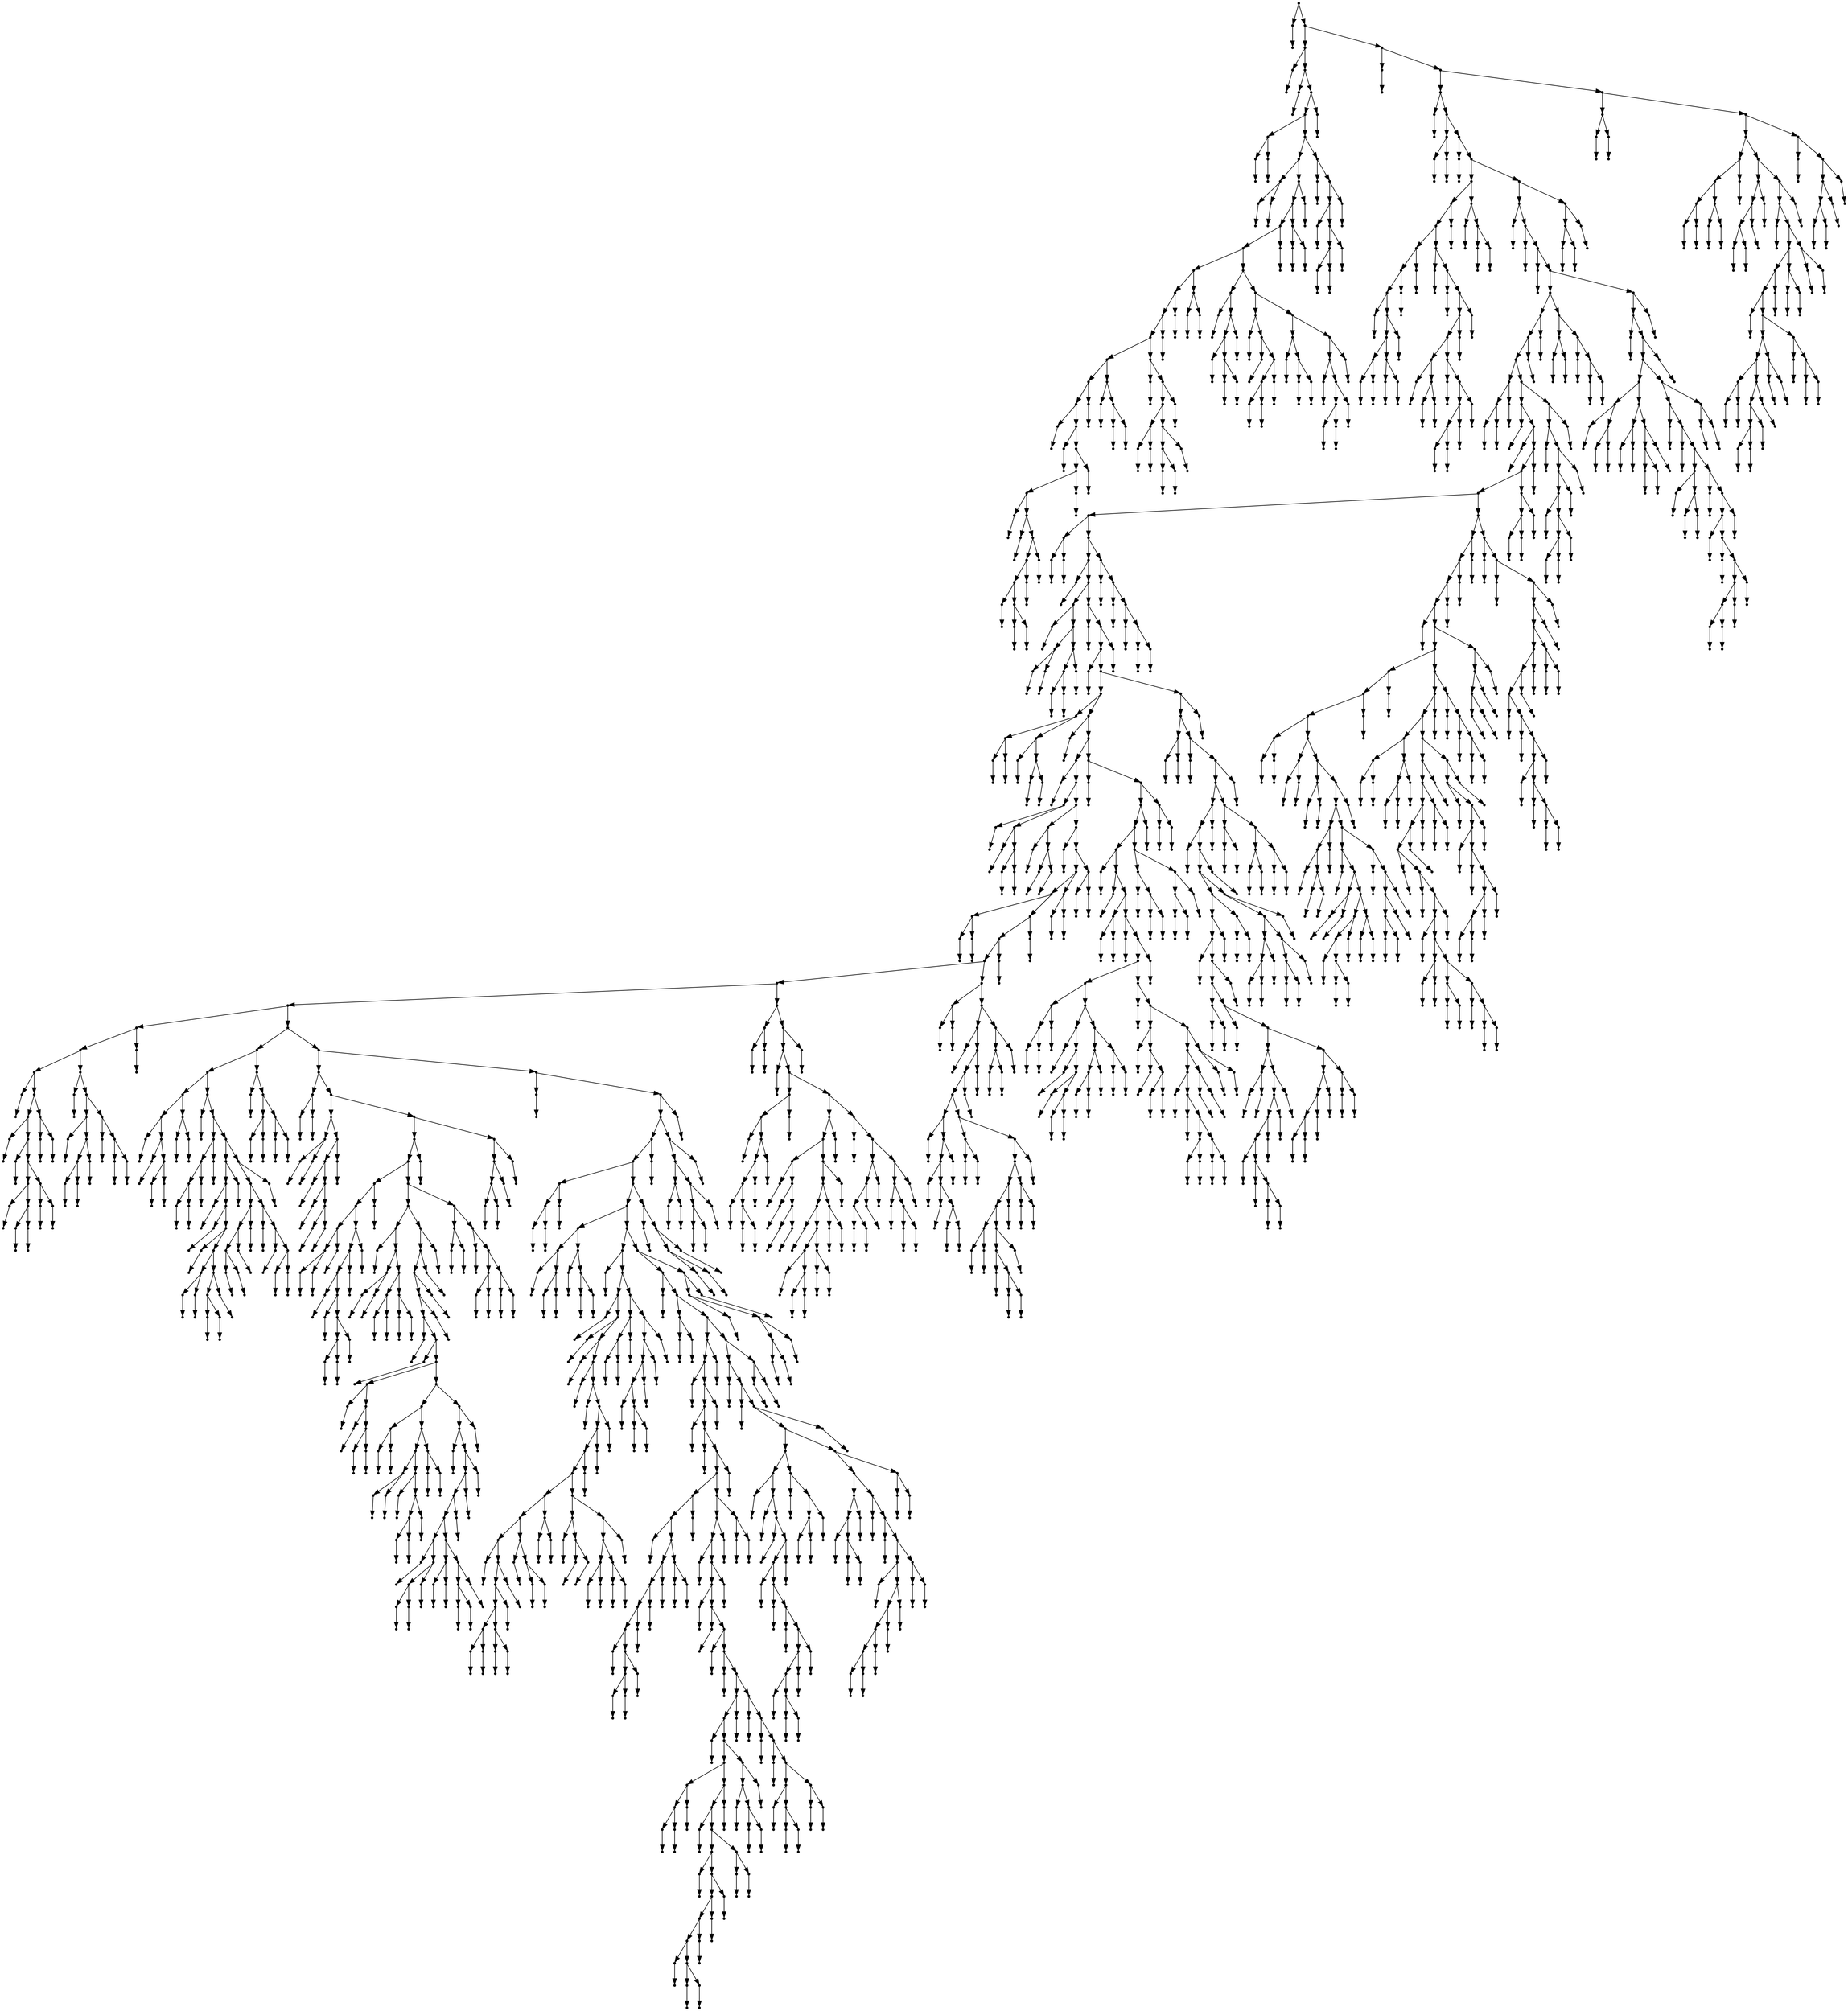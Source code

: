 digraph {
  2218 [shape=point];
  1 [shape=point];
  0 [shape=point];
  2217 [shape=point];
  183 [shape=point];
  3 [shape=point];
  2 [shape=point];
  182 [shape=point];
  5 [shape=point];
  4 [shape=point];
  181 [shape=point];
  178 [shape=point];
  10 [shape=point];
  7 [shape=point];
  6 [shape=point];
  9 [shape=point];
  8 [shape=point];
  177 [shape=point];
  159 [shape=point];
  15 [shape=point];
  12 [shape=point];
  11 [shape=point];
  14 [shape=point];
  13 [shape=point];
  158 [shape=point];
  155 [shape=point];
  149 [shape=point];
  146 [shape=point];
  92 [shape=point];
  86 [shape=point];
  83 [shape=point];
  80 [shape=point];
  59 [shape=point];
  50 [shape=point];
  47 [shape=point];
  17 [shape=point];
  16 [shape=point];
  46 [shape=point];
  19 [shape=point];
  18 [shape=point];
  45 [shape=point];
  42 [shape=point];
  39 [shape=point];
  21 [shape=point];
  20 [shape=point];
  38 [shape=point];
  23 [shape=point];
  22 [shape=point];
  37 [shape=point];
  34 [shape=point];
  31 [shape=point];
  25 [shape=point];
  24 [shape=point];
  30 [shape=point];
  27 [shape=point];
  26 [shape=point];
  29 [shape=point];
  28 [shape=point];
  33 [shape=point];
  32 [shape=point];
  36 [shape=point];
  35 [shape=point];
  41 [shape=point];
  40 [shape=point];
  44 [shape=point];
  43 [shape=point];
  49 [shape=point];
  48 [shape=point];
  58 [shape=point];
  52 [shape=point];
  51 [shape=point];
  57 [shape=point];
  54 [shape=point];
  53 [shape=point];
  56 [shape=point];
  55 [shape=point];
  79 [shape=point];
  61 [shape=point];
  60 [shape=point];
  78 [shape=point];
  75 [shape=point];
  66 [shape=point];
  63 [shape=point];
  62 [shape=point];
  65 [shape=point];
  64 [shape=point];
  74 [shape=point];
  71 [shape=point];
  68 [shape=point];
  67 [shape=point];
  70 [shape=point];
  69 [shape=point];
  73 [shape=point];
  72 [shape=point];
  77 [shape=point];
  76 [shape=point];
  82 [shape=point];
  81 [shape=point];
  85 [shape=point];
  84 [shape=point];
  91 [shape=point];
  88 [shape=point];
  87 [shape=point];
  90 [shape=point];
  89 [shape=point];
  145 [shape=point];
  106 [shape=point];
  94 [shape=point];
  93 [shape=point];
  105 [shape=point];
  102 [shape=point];
  96 [shape=point];
  95 [shape=point];
  101 [shape=point];
  98 [shape=point];
  97 [shape=point];
  100 [shape=point];
  99 [shape=point];
  104 [shape=point];
  103 [shape=point];
  144 [shape=point];
  120 [shape=point];
  108 [shape=point];
  107 [shape=point];
  119 [shape=point];
  110 [shape=point];
  109 [shape=point];
  118 [shape=point];
  115 [shape=point];
  112 [shape=point];
  111 [shape=point];
  114 [shape=point];
  113 [shape=point];
  117 [shape=point];
  116 [shape=point];
  143 [shape=point];
  128 [shape=point];
  122 [shape=point];
  121 [shape=point];
  127 [shape=point];
  124 [shape=point];
  123 [shape=point];
  126 [shape=point];
  125 [shape=point];
  142 [shape=point];
  139 [shape=point];
  130 [shape=point];
  129 [shape=point];
  138 [shape=point];
  135 [shape=point];
  132 [shape=point];
  131 [shape=point];
  134 [shape=point];
  133 [shape=point];
  137 [shape=point];
  136 [shape=point];
  141 [shape=point];
  140 [shape=point];
  148 [shape=point];
  147 [shape=point];
  154 [shape=point];
  151 [shape=point];
  150 [shape=point];
  153 [shape=point];
  152 [shape=point];
  157 [shape=point];
  156 [shape=point];
  176 [shape=point];
  161 [shape=point];
  160 [shape=point];
  175 [shape=point];
  172 [shape=point];
  163 [shape=point];
  162 [shape=point];
  171 [shape=point];
  168 [shape=point];
  165 [shape=point];
  164 [shape=point];
  167 [shape=point];
  166 [shape=point];
  170 [shape=point];
  169 [shape=point];
  174 [shape=point];
  173 [shape=point];
  180 [shape=point];
  179 [shape=point];
  2216 [shape=point];
  185 [shape=point];
  184 [shape=point];
  2215 [shape=point];
  2110 [shape=point];
  187 [shape=point];
  186 [shape=point];
  2109 [shape=point];
  192 [shape=point];
  189 [shape=point];
  188 [shape=point];
  191 [shape=point];
  190 [shape=point];
  2108 [shape=point];
  194 [shape=point];
  193 [shape=point];
  2107 [shape=point];
  265 [shape=point];
  256 [shape=point];
  253 [shape=point];
  217 [shape=point];
  214 [shape=point];
  211 [shape=point];
  196 [shape=point];
  195 [shape=point];
  210 [shape=point];
  207 [shape=point];
  201 [shape=point];
  198 [shape=point];
  197 [shape=point];
  200 [shape=point];
  199 [shape=point];
  206 [shape=point];
  203 [shape=point];
  202 [shape=point];
  205 [shape=point];
  204 [shape=point];
  209 [shape=point];
  208 [shape=point];
  213 [shape=point];
  212 [shape=point];
  216 [shape=point];
  215 [shape=point];
  252 [shape=point];
  219 [shape=point];
  218 [shape=point];
  251 [shape=point];
  221 [shape=point];
  220 [shape=point];
  250 [shape=point];
  247 [shape=point];
  244 [shape=point];
  229 [shape=point];
  223 [shape=point];
  222 [shape=point];
  228 [shape=point];
  225 [shape=point];
  224 [shape=point];
  227 [shape=point];
  226 [shape=point];
  243 [shape=point];
  231 [shape=point];
  230 [shape=point];
  242 [shape=point];
  239 [shape=point];
  236 [shape=point];
  233 [shape=point];
  232 [shape=point];
  235 [shape=point];
  234 [shape=point];
  238 [shape=point];
  237 [shape=point];
  241 [shape=point];
  240 [shape=point];
  246 [shape=point];
  245 [shape=point];
  249 [shape=point];
  248 [shape=point];
  255 [shape=point];
  254 [shape=point];
  264 [shape=point];
  258 [shape=point];
  257 [shape=point];
  263 [shape=point];
  260 [shape=point];
  259 [shape=point];
  262 [shape=point];
  261 [shape=point];
  2106 [shape=point];
  2097 [shape=point];
  267 [shape=point];
  266 [shape=point];
  2096 [shape=point];
  269 [shape=point];
  268 [shape=point];
  2095 [shape=point];
  271 [shape=point];
  270 [shape=point];
  2094 [shape=point];
  2016 [shape=point];
  2001 [shape=point];
  1998 [shape=point];
  1995 [shape=point];
  279 [shape=point];
  276 [shape=point];
  273 [shape=point];
  272 [shape=point];
  275 [shape=point];
  274 [shape=point];
  278 [shape=point];
  277 [shape=point];
  1994 [shape=point];
  1970 [shape=point];
  281 [shape=point];
  280 [shape=point];
  1969 [shape=point];
  283 [shape=point];
  282 [shape=point];
  1968 [shape=point];
  1965 [shape=point];
  1956 [shape=point];
  1701 [shape=point];
  288 [shape=point];
  285 [shape=point];
  284 [shape=point];
  287 [shape=point];
  286 [shape=point];
  1700 [shape=point];
  1685 [shape=point];
  290 [shape=point];
  289 [shape=point];
  1684 [shape=point];
  307 [shape=point];
  292 [shape=point];
  291 [shape=point];
  306 [shape=point];
  297 [shape=point];
  294 [shape=point];
  293 [shape=point];
  296 [shape=point];
  295 [shape=point];
  305 [shape=point];
  302 [shape=point];
  299 [shape=point];
  298 [shape=point];
  301 [shape=point];
  300 [shape=point];
  304 [shape=point];
  303 [shape=point];
  1683 [shape=point];
  309 [shape=point];
  308 [shape=point];
  1682 [shape=point];
  1679 [shape=point];
  311 [shape=point];
  310 [shape=point];
  1678 [shape=point];
  1546 [shape=point];
  325 [shape=point];
  316 [shape=point];
  313 [shape=point];
  312 [shape=point];
  315 [shape=point];
  314 [shape=point];
  324 [shape=point];
  318 [shape=point];
  317 [shape=point];
  323 [shape=point];
  320 [shape=point];
  319 [shape=point];
  322 [shape=point];
  321 [shape=point];
  1545 [shape=point];
  327 [shape=point];
  326 [shape=point];
  1544 [shape=point];
  1412 [shape=point];
  329 [shape=point];
  328 [shape=point];
  1411 [shape=point];
  340 [shape=point];
  331 [shape=point];
  330 [shape=point];
  339 [shape=point];
  333 [shape=point];
  332 [shape=point];
  338 [shape=point];
  335 [shape=point];
  334 [shape=point];
  337 [shape=point];
  336 [shape=point];
  1410 [shape=point];
  348 [shape=point];
  342 [shape=point];
  341 [shape=point];
  347 [shape=point];
  344 [shape=point];
  343 [shape=point];
  346 [shape=point];
  345 [shape=point];
  1409 [shape=point];
  350 [shape=point];
  349 [shape=point];
  1408 [shape=point];
  1402 [shape=point];
  1396 [shape=point];
  355 [shape=point];
  352 [shape=point];
  351 [shape=point];
  354 [shape=point];
  353 [shape=point];
  1395 [shape=point];
  1392 [shape=point];
  1389 [shape=point];
  1311 [shape=point];
  1209 [shape=point];
  411 [shape=point];
  408 [shape=point];
  384 [shape=point];
  357 [shape=point];
  356 [shape=point];
  383 [shape=point];
  377 [shape=point];
  359 [shape=point];
  358 [shape=point];
  376 [shape=point];
  361 [shape=point];
  360 [shape=point];
  375 [shape=point];
  369 [shape=point];
  363 [shape=point];
  362 [shape=point];
  368 [shape=point];
  365 [shape=point];
  364 [shape=point];
  367 [shape=point];
  366 [shape=point];
  374 [shape=point];
  371 [shape=point];
  370 [shape=point];
  373 [shape=point];
  372 [shape=point];
  382 [shape=point];
  379 [shape=point];
  378 [shape=point];
  381 [shape=point];
  380 [shape=point];
  407 [shape=point];
  386 [shape=point];
  385 [shape=point];
  406 [shape=point];
  397 [shape=point];
  388 [shape=point];
  387 [shape=point];
  396 [shape=point];
  393 [shape=point];
  390 [shape=point];
  389 [shape=point];
  392 [shape=point];
  391 [shape=point];
  395 [shape=point];
  394 [shape=point];
  405 [shape=point];
  399 [shape=point];
  398 [shape=point];
  404 [shape=point];
  401 [shape=point];
  400 [shape=point];
  403 [shape=point];
  402 [shape=point];
  410 [shape=point];
  409 [shape=point];
  1208 [shape=point];
  512 [shape=point];
  497 [shape=point];
  428 [shape=point];
  422 [shape=point];
  413 [shape=point];
  412 [shape=point];
  421 [shape=point];
  415 [shape=point];
  414 [shape=point];
  420 [shape=point];
  417 [shape=point];
  416 [shape=point];
  419 [shape=point];
  418 [shape=point];
  427 [shape=point];
  424 [shape=point];
  423 [shape=point];
  426 [shape=point];
  425 [shape=point];
  496 [shape=point];
  430 [shape=point];
  429 [shape=point];
  495 [shape=point];
  441 [shape=point];
  438 [shape=point];
  435 [shape=point];
  432 [shape=point];
  431 [shape=point];
  434 [shape=point];
  433 [shape=point];
  437 [shape=point];
  436 [shape=point];
  440 [shape=point];
  439 [shape=point];
  494 [shape=point];
  467 [shape=point];
  464 [shape=point];
  443 [shape=point];
  442 [shape=point];
  463 [shape=point];
  445 [shape=point];
  444 [shape=point];
  462 [shape=point];
  447 [shape=point];
  446 [shape=point];
  461 [shape=point];
  452 [shape=point];
  449 [shape=point];
  448 [shape=point];
  451 [shape=point];
  450 [shape=point];
  460 [shape=point];
  457 [shape=point];
  454 [shape=point];
  453 [shape=point];
  456 [shape=point];
  455 [shape=point];
  459 [shape=point];
  458 [shape=point];
  466 [shape=point];
  465 [shape=point];
  493 [shape=point];
  490 [shape=point];
  478 [shape=point];
  475 [shape=point];
  472 [shape=point];
  469 [shape=point];
  468 [shape=point];
  471 [shape=point];
  470 [shape=point];
  474 [shape=point];
  473 [shape=point];
  477 [shape=point];
  476 [shape=point];
  489 [shape=point];
  480 [shape=point];
  479 [shape=point];
  488 [shape=point];
  482 [shape=point];
  481 [shape=point];
  487 [shape=point];
  484 [shape=point];
  483 [shape=point];
  486 [shape=point];
  485 [shape=point];
  492 [shape=point];
  491 [shape=point];
  511 [shape=point];
  499 [shape=point];
  498 [shape=point];
  510 [shape=point];
  504 [shape=point];
  501 [shape=point];
  500 [shape=point];
  503 [shape=point];
  502 [shape=point];
  509 [shape=point];
  506 [shape=point];
  505 [shape=point];
  508 [shape=point];
  507 [shape=point];
  1207 [shape=point];
  730 [shape=point];
  517 [shape=point];
  514 [shape=point];
  513 [shape=point];
  516 [shape=point];
  515 [shape=point];
  729 [shape=point];
  537 [shape=point];
  522 [shape=point];
  519 [shape=point];
  518 [shape=point];
  521 [shape=point];
  520 [shape=point];
  536 [shape=point];
  533 [shape=point];
  524 [shape=point];
  523 [shape=point];
  532 [shape=point];
  526 [shape=point];
  525 [shape=point];
  531 [shape=point];
  528 [shape=point];
  527 [shape=point];
  530 [shape=point];
  529 [shape=point];
  535 [shape=point];
  534 [shape=point];
  728 [shape=point];
  716 [shape=point];
  713 [shape=point];
  569 [shape=point];
  566 [shape=point];
  545 [shape=point];
  542 [shape=point];
  539 [shape=point];
  538 [shape=point];
  541 [shape=point];
  540 [shape=point];
  544 [shape=point];
  543 [shape=point];
  565 [shape=point];
  562 [shape=point];
  559 [shape=point];
  547 [shape=point];
  546 [shape=point];
  558 [shape=point];
  549 [shape=point];
  548 [shape=point];
  557 [shape=point];
  554 [shape=point];
  551 [shape=point];
  550 [shape=point];
  553 [shape=point];
  552 [shape=point];
  556 [shape=point];
  555 [shape=point];
  561 [shape=point];
  560 [shape=point];
  564 [shape=point];
  563 [shape=point];
  568 [shape=point];
  567 [shape=point];
  712 [shape=point];
  691 [shape=point];
  589 [shape=point];
  571 [shape=point];
  570 [shape=point];
  588 [shape=point];
  576 [shape=point];
  573 [shape=point];
  572 [shape=point];
  575 [shape=point];
  574 [shape=point];
  587 [shape=point];
  581 [shape=point];
  578 [shape=point];
  577 [shape=point];
  580 [shape=point];
  579 [shape=point];
  586 [shape=point];
  583 [shape=point];
  582 [shape=point];
  585 [shape=point];
  584 [shape=point];
  690 [shape=point];
  687 [shape=point];
  684 [shape=point];
  681 [shape=point];
  678 [shape=point];
  591 [shape=point];
  590 [shape=point];
  677 [shape=point];
  593 [shape=point];
  592 [shape=point];
  676 [shape=point];
  604 [shape=point];
  595 [shape=point];
  594 [shape=point];
  603 [shape=point];
  597 [shape=point];
  596 [shape=point];
  602 [shape=point];
  599 [shape=point];
  598 [shape=point];
  601 [shape=point];
  600 [shape=point];
  675 [shape=point];
  633 [shape=point];
  609 [shape=point];
  606 [shape=point];
  605 [shape=point];
  608 [shape=point];
  607 [shape=point];
  632 [shape=point];
  626 [shape=point];
  614 [shape=point];
  611 [shape=point];
  610 [shape=point];
  613 [shape=point];
  612 [shape=point];
  625 [shape=point];
  616 [shape=point];
  615 [shape=point];
  624 [shape=point];
  621 [shape=point];
  618 [shape=point];
  617 [shape=point];
  620 [shape=point];
  619 [shape=point];
  623 [shape=point];
  622 [shape=point];
  631 [shape=point];
  628 [shape=point];
  627 [shape=point];
  630 [shape=point];
  629 [shape=point];
  674 [shape=point];
  671 [shape=point];
  635 [shape=point];
  634 [shape=point];
  670 [shape=point];
  667 [shape=point];
  664 [shape=point];
  661 [shape=point];
  646 [shape=point];
  637 [shape=point];
  636 [shape=point];
  645 [shape=point];
  642 [shape=point];
  639 [shape=point];
  638 [shape=point];
  641 [shape=point];
  640 [shape=point];
  644 [shape=point];
  643 [shape=point];
  660 [shape=point];
  651 [shape=point];
  648 [shape=point];
  647 [shape=point];
  650 [shape=point];
  649 [shape=point];
  659 [shape=point];
  656 [shape=point];
  653 [shape=point];
  652 [shape=point];
  655 [shape=point];
  654 [shape=point];
  658 [shape=point];
  657 [shape=point];
  663 [shape=point];
  662 [shape=point];
  666 [shape=point];
  665 [shape=point];
  669 [shape=point];
  668 [shape=point];
  673 [shape=point];
  672 [shape=point];
  680 [shape=point];
  679 [shape=point];
  683 [shape=point];
  682 [shape=point];
  686 [shape=point];
  685 [shape=point];
  689 [shape=point];
  688 [shape=point];
  711 [shape=point];
  696 [shape=point];
  693 [shape=point];
  692 [shape=point];
  695 [shape=point];
  694 [shape=point];
  710 [shape=point];
  698 [shape=point];
  697 [shape=point];
  709 [shape=point];
  703 [shape=point];
  700 [shape=point];
  699 [shape=point];
  702 [shape=point];
  701 [shape=point];
  708 [shape=point];
  705 [shape=point];
  704 [shape=point];
  707 [shape=point];
  706 [shape=point];
  715 [shape=point];
  714 [shape=point];
  727 [shape=point];
  724 [shape=point];
  721 [shape=point];
  718 [shape=point];
  717 [shape=point];
  720 [shape=point];
  719 [shape=point];
  723 [shape=point];
  722 [shape=point];
  726 [shape=point];
  725 [shape=point];
  1206 [shape=point];
  732 [shape=point];
  731 [shape=point];
  1205 [shape=point];
  1202 [shape=point];
  1184 [shape=point];
  1181 [shape=point];
  740 [shape=point];
  737 [shape=point];
  734 [shape=point];
  733 [shape=point];
  736 [shape=point];
  735 [shape=point];
  739 [shape=point];
  738 [shape=point];
  1180 [shape=point];
  1168 [shape=point];
  757 [shape=point];
  748 [shape=point];
  742 [shape=point];
  741 [shape=point];
  747 [shape=point];
  744 [shape=point];
  743 [shape=point];
  746 [shape=point];
  745 [shape=point];
  756 [shape=point];
  750 [shape=point];
  749 [shape=point];
  755 [shape=point];
  752 [shape=point];
  751 [shape=point];
  754 [shape=point];
  753 [shape=point];
  1167 [shape=point];
  870 [shape=point];
  759 [shape=point];
  758 [shape=point];
  869 [shape=point];
  842 [shape=point];
  761 [shape=point];
  760 [shape=point];
  841 [shape=point];
  763 [shape=point];
  762 [shape=point];
  840 [shape=point];
  765 [shape=point];
  764 [shape=point];
  839 [shape=point];
  767 [shape=point];
  766 [shape=point];
  838 [shape=point];
  769 [shape=point];
  768 [shape=point];
  837 [shape=point];
  834 [shape=point];
  831 [shape=point];
  828 [shape=point];
  804 [shape=point];
  798 [shape=point];
  789 [shape=point];
  771 [shape=point];
  770 [shape=point];
  788 [shape=point];
  785 [shape=point];
  782 [shape=point];
  776 [shape=point];
  773 [shape=point];
  772 [shape=point];
  775 [shape=point];
  774 [shape=point];
  781 [shape=point];
  778 [shape=point];
  777 [shape=point];
  780 [shape=point];
  779 [shape=point];
  784 [shape=point];
  783 [shape=point];
  787 [shape=point];
  786 [shape=point];
  797 [shape=point];
  791 [shape=point];
  790 [shape=point];
  796 [shape=point];
  793 [shape=point];
  792 [shape=point];
  795 [shape=point];
  794 [shape=point];
  803 [shape=point];
  800 [shape=point];
  799 [shape=point];
  802 [shape=point];
  801 [shape=point];
  827 [shape=point];
  812 [shape=point];
  806 [shape=point];
  805 [shape=point];
  811 [shape=point];
  808 [shape=point];
  807 [shape=point];
  810 [shape=point];
  809 [shape=point];
  826 [shape=point];
  823 [shape=point];
  817 [shape=point];
  814 [shape=point];
  813 [shape=point];
  816 [shape=point];
  815 [shape=point];
  822 [shape=point];
  819 [shape=point];
  818 [shape=point];
  821 [shape=point];
  820 [shape=point];
  825 [shape=point];
  824 [shape=point];
  830 [shape=point];
  829 [shape=point];
  833 [shape=point];
  832 [shape=point];
  836 [shape=point];
  835 [shape=point];
  868 [shape=point];
  850 [shape=point];
  847 [shape=point];
  844 [shape=point];
  843 [shape=point];
  846 [shape=point];
  845 [shape=point];
  849 [shape=point];
  848 [shape=point];
  867 [shape=point];
  864 [shape=point];
  861 [shape=point];
  858 [shape=point];
  852 [shape=point];
  851 [shape=point];
  857 [shape=point];
  854 [shape=point];
  853 [shape=point];
  856 [shape=point];
  855 [shape=point];
  860 [shape=point];
  859 [shape=point];
  863 [shape=point];
  862 [shape=point];
  866 [shape=point];
  865 [shape=point];
  1166 [shape=point];
  1151 [shape=point];
  872 [shape=point];
  871 [shape=point];
  1150 [shape=point];
  877 [shape=point];
  874 [shape=point];
  873 [shape=point];
  876 [shape=point];
  875 [shape=point];
  1149 [shape=point];
  1038 [shape=point];
  1035 [shape=point];
  879 [shape=point];
  878 [shape=point];
  1034 [shape=point];
  1031 [shape=point];
  881 [shape=point];
  880 [shape=point];
  1030 [shape=point];
  883 [shape=point];
  882 [shape=point];
  1029 [shape=point];
  1026 [shape=point];
  915 [shape=point];
  912 [shape=point];
  885 [shape=point];
  884 [shape=point];
  911 [shape=point];
  905 [shape=point];
  902 [shape=point];
  899 [shape=point];
  896 [shape=point];
  887 [shape=point];
  886 [shape=point];
  895 [shape=point];
  892 [shape=point];
  889 [shape=point];
  888 [shape=point];
  891 [shape=point];
  890 [shape=point];
  894 [shape=point];
  893 [shape=point];
  898 [shape=point];
  897 [shape=point];
  901 [shape=point];
  900 [shape=point];
  904 [shape=point];
  903 [shape=point];
  910 [shape=point];
  907 [shape=point];
  906 [shape=point];
  909 [shape=point];
  908 [shape=point];
  914 [shape=point];
  913 [shape=point];
  1025 [shape=point];
  1019 [shape=point];
  1016 [shape=point];
  917 [shape=point];
  916 [shape=point];
  1015 [shape=point];
  1012 [shape=point];
  919 [shape=point];
  918 [shape=point];
  1011 [shape=point];
  921 [shape=point];
  920 [shape=point];
  1010 [shape=point];
  923 [shape=point];
  922 [shape=point];
  1009 [shape=point];
  925 [shape=point];
  924 [shape=point];
  1008 [shape=point];
  984 [shape=point];
  981 [shape=point];
  927 [shape=point];
  926 [shape=point];
  980 [shape=point];
  968 [shape=point];
  935 [shape=point];
  932 [shape=point];
  929 [shape=point];
  928 [shape=point];
  931 [shape=point];
  930 [shape=point];
  934 [shape=point];
  933 [shape=point];
  967 [shape=point];
  964 [shape=point];
  937 [shape=point];
  936 [shape=point];
  963 [shape=point];
  957 [shape=point];
  939 [shape=point];
  938 [shape=point];
  956 [shape=point];
  953 [shape=point];
  950 [shape=point];
  947 [shape=point];
  941 [shape=point];
  940 [shape=point];
  946 [shape=point];
  943 [shape=point];
  942 [shape=point];
  945 [shape=point];
  944 [shape=point];
  949 [shape=point];
  948 [shape=point];
  952 [shape=point];
  951 [shape=point];
  955 [shape=point];
  954 [shape=point];
  962 [shape=point];
  959 [shape=point];
  958 [shape=point];
  961 [shape=point];
  960 [shape=point];
  966 [shape=point];
  965 [shape=point];
  979 [shape=point];
  976 [shape=point];
  970 [shape=point];
  969 [shape=point];
  975 [shape=point];
  972 [shape=point];
  971 [shape=point];
  974 [shape=point];
  973 [shape=point];
  978 [shape=point];
  977 [shape=point];
  983 [shape=point];
  982 [shape=point];
  1007 [shape=point];
  986 [shape=point];
  985 [shape=point];
  1006 [shape=point];
  988 [shape=point];
  987 [shape=point];
  1005 [shape=point];
  990 [shape=point];
  989 [shape=point];
  1004 [shape=point];
  998 [shape=point];
  992 [shape=point];
  991 [shape=point];
  997 [shape=point];
  994 [shape=point];
  993 [shape=point];
  996 [shape=point];
  995 [shape=point];
  1003 [shape=point];
  1000 [shape=point];
  999 [shape=point];
  1002 [shape=point];
  1001 [shape=point];
  1014 [shape=point];
  1013 [shape=point];
  1018 [shape=point];
  1017 [shape=point];
  1024 [shape=point];
  1021 [shape=point];
  1020 [shape=point];
  1023 [shape=point];
  1022 [shape=point];
  1028 [shape=point];
  1027 [shape=point];
  1033 [shape=point];
  1032 [shape=point];
  1037 [shape=point];
  1036 [shape=point];
  1148 [shape=point];
  1142 [shape=point];
  1040 [shape=point];
  1039 [shape=point];
  1141 [shape=point];
  1042 [shape=point];
  1041 [shape=point];
  1140 [shape=point];
  1137 [shape=point];
  1089 [shape=point];
  1077 [shape=point];
  1044 [shape=point];
  1043 [shape=point];
  1076 [shape=point];
  1046 [shape=point];
  1045 [shape=point];
  1075 [shape=point];
  1048 [shape=point];
  1047 [shape=point];
  1074 [shape=point];
  1071 [shape=point];
  1050 [shape=point];
  1049 [shape=point];
  1070 [shape=point];
  1052 [shape=point];
  1051 [shape=point];
  1069 [shape=point];
  1054 [shape=point];
  1053 [shape=point];
  1068 [shape=point];
  1065 [shape=point];
  1062 [shape=point];
  1056 [shape=point];
  1055 [shape=point];
  1061 [shape=point];
  1058 [shape=point];
  1057 [shape=point];
  1060 [shape=point];
  1059 [shape=point];
  1064 [shape=point];
  1063 [shape=point];
  1067 [shape=point];
  1066 [shape=point];
  1073 [shape=point];
  1072 [shape=point];
  1088 [shape=point];
  1079 [shape=point];
  1078 [shape=point];
  1087 [shape=point];
  1084 [shape=point];
  1081 [shape=point];
  1080 [shape=point];
  1083 [shape=point];
  1082 [shape=point];
  1086 [shape=point];
  1085 [shape=point];
  1136 [shape=point];
  1130 [shape=point];
  1100 [shape=point];
  1097 [shape=point];
  1091 [shape=point];
  1090 [shape=point];
  1096 [shape=point];
  1093 [shape=point];
  1092 [shape=point];
  1095 [shape=point];
  1094 [shape=point];
  1099 [shape=point];
  1098 [shape=point];
  1129 [shape=point];
  1102 [shape=point];
  1101 [shape=point];
  1128 [shape=point];
  1104 [shape=point];
  1103 [shape=point];
  1127 [shape=point];
  1121 [shape=point];
  1106 [shape=point];
  1105 [shape=point];
  1120 [shape=point];
  1117 [shape=point];
  1114 [shape=point];
  1111 [shape=point];
  1108 [shape=point];
  1107 [shape=point];
  1110 [shape=point];
  1109 [shape=point];
  1113 [shape=point];
  1112 [shape=point];
  1116 [shape=point];
  1115 [shape=point];
  1119 [shape=point];
  1118 [shape=point];
  1126 [shape=point];
  1123 [shape=point];
  1122 [shape=point];
  1125 [shape=point];
  1124 [shape=point];
  1135 [shape=point];
  1132 [shape=point];
  1131 [shape=point];
  1134 [shape=point];
  1133 [shape=point];
  1139 [shape=point];
  1138 [shape=point];
  1147 [shape=point];
  1144 [shape=point];
  1143 [shape=point];
  1146 [shape=point];
  1145 [shape=point];
  1165 [shape=point];
  1162 [shape=point];
  1153 [shape=point];
  1152 [shape=point];
  1161 [shape=point];
  1158 [shape=point];
  1155 [shape=point];
  1154 [shape=point];
  1157 [shape=point];
  1156 [shape=point];
  1160 [shape=point];
  1159 [shape=point];
  1164 [shape=point];
  1163 [shape=point];
  1179 [shape=point];
  1170 [shape=point];
  1169 [shape=point];
  1178 [shape=point];
  1175 [shape=point];
  1172 [shape=point];
  1171 [shape=point];
  1174 [shape=point];
  1173 [shape=point];
  1177 [shape=point];
  1176 [shape=point];
  1183 [shape=point];
  1182 [shape=point];
  1201 [shape=point];
  1198 [shape=point];
  1189 [shape=point];
  1186 [shape=point];
  1185 [shape=point];
  1188 [shape=point];
  1187 [shape=point];
  1197 [shape=point];
  1194 [shape=point];
  1191 [shape=point];
  1190 [shape=point];
  1193 [shape=point];
  1192 [shape=point];
  1196 [shape=point];
  1195 [shape=point];
  1200 [shape=point];
  1199 [shape=point];
  1204 [shape=point];
  1203 [shape=point];
  1310 [shape=point];
  1214 [shape=point];
  1211 [shape=point];
  1210 [shape=point];
  1213 [shape=point];
  1212 [shape=point];
  1309 [shape=point];
  1306 [shape=point];
  1216 [shape=point];
  1215 [shape=point];
  1305 [shape=point];
  1236 [shape=point];
  1233 [shape=point];
  1218 [shape=point];
  1217 [shape=point];
  1232 [shape=point];
  1229 [shape=point];
  1226 [shape=point];
  1220 [shape=point];
  1219 [shape=point];
  1225 [shape=point];
  1222 [shape=point];
  1221 [shape=point];
  1224 [shape=point];
  1223 [shape=point];
  1228 [shape=point];
  1227 [shape=point];
  1231 [shape=point];
  1230 [shape=point];
  1235 [shape=point];
  1234 [shape=point];
  1304 [shape=point];
  1277 [shape=point];
  1274 [shape=point];
  1247 [shape=point];
  1238 [shape=point];
  1237 [shape=point];
  1246 [shape=point];
  1240 [shape=point];
  1239 [shape=point];
  1245 [shape=point];
  1242 [shape=point];
  1241 [shape=point];
  1244 [shape=point];
  1243 [shape=point];
  1273 [shape=point];
  1270 [shape=point];
  1264 [shape=point];
  1249 [shape=point];
  1248 [shape=point];
  1263 [shape=point];
  1257 [shape=point];
  1251 [shape=point];
  1250 [shape=point];
  1256 [shape=point];
  1253 [shape=point];
  1252 [shape=point];
  1255 [shape=point];
  1254 [shape=point];
  1262 [shape=point];
  1259 [shape=point];
  1258 [shape=point];
  1261 [shape=point];
  1260 [shape=point];
  1269 [shape=point];
  1266 [shape=point];
  1265 [shape=point];
  1268 [shape=point];
  1267 [shape=point];
  1272 [shape=point];
  1271 [shape=point];
  1276 [shape=point];
  1275 [shape=point];
  1303 [shape=point];
  1279 [shape=point];
  1278 [shape=point];
  1302 [shape=point];
  1290 [shape=point];
  1287 [shape=point];
  1284 [shape=point];
  1281 [shape=point];
  1280 [shape=point];
  1283 [shape=point];
  1282 [shape=point];
  1286 [shape=point];
  1285 [shape=point];
  1289 [shape=point];
  1288 [shape=point];
  1301 [shape=point];
  1298 [shape=point];
  1292 [shape=point];
  1291 [shape=point];
  1297 [shape=point];
  1294 [shape=point];
  1293 [shape=point];
  1296 [shape=point];
  1295 [shape=point];
  1300 [shape=point];
  1299 [shape=point];
  1308 [shape=point];
  1307 [shape=point];
  1388 [shape=point];
  1316 [shape=point];
  1313 [shape=point];
  1312 [shape=point];
  1315 [shape=point];
  1314 [shape=point];
  1387 [shape=point];
  1378 [shape=point];
  1318 [shape=point];
  1317 [shape=point];
  1377 [shape=point];
  1374 [shape=point];
  1371 [shape=point];
  1335 [shape=point];
  1320 [shape=point];
  1319 [shape=point];
  1334 [shape=point];
  1331 [shape=point];
  1322 [shape=point];
  1321 [shape=point];
  1330 [shape=point];
  1324 [shape=point];
  1323 [shape=point];
  1329 [shape=point];
  1326 [shape=point];
  1325 [shape=point];
  1328 [shape=point];
  1327 [shape=point];
  1333 [shape=point];
  1332 [shape=point];
  1370 [shape=point];
  1340 [shape=point];
  1337 [shape=point];
  1336 [shape=point];
  1339 [shape=point];
  1338 [shape=point];
  1369 [shape=point];
  1366 [shape=point];
  1360 [shape=point];
  1357 [shape=point];
  1345 [shape=point];
  1342 [shape=point];
  1341 [shape=point];
  1344 [shape=point];
  1343 [shape=point];
  1356 [shape=point];
  1353 [shape=point];
  1347 [shape=point];
  1346 [shape=point];
  1352 [shape=point];
  1349 [shape=point];
  1348 [shape=point];
  1351 [shape=point];
  1350 [shape=point];
  1355 [shape=point];
  1354 [shape=point];
  1359 [shape=point];
  1358 [shape=point];
  1365 [shape=point];
  1362 [shape=point];
  1361 [shape=point];
  1364 [shape=point];
  1363 [shape=point];
  1368 [shape=point];
  1367 [shape=point];
  1373 [shape=point];
  1372 [shape=point];
  1376 [shape=point];
  1375 [shape=point];
  1386 [shape=point];
  1383 [shape=point];
  1380 [shape=point];
  1379 [shape=point];
  1382 [shape=point];
  1381 [shape=point];
  1385 [shape=point];
  1384 [shape=point];
  1391 [shape=point];
  1390 [shape=point];
  1394 [shape=point];
  1393 [shape=point];
  1401 [shape=point];
  1398 [shape=point];
  1397 [shape=point];
  1400 [shape=point];
  1399 [shape=point];
  1407 [shape=point];
  1404 [shape=point];
  1403 [shape=point];
  1406 [shape=point];
  1405 [shape=point];
  1543 [shape=point];
  1414 [shape=point];
  1413 [shape=point];
  1542 [shape=point];
  1536 [shape=point];
  1533 [shape=point];
  1515 [shape=point];
  1416 [shape=point];
  1415 [shape=point];
  1514 [shape=point];
  1418 [shape=point];
  1417 [shape=point];
  1513 [shape=point];
  1423 [shape=point];
  1420 [shape=point];
  1419 [shape=point];
  1422 [shape=point];
  1421 [shape=point];
  1512 [shape=point];
  1425 [shape=point];
  1424 [shape=point];
  1511 [shape=point];
  1508 [shape=point];
  1463 [shape=point];
  1433 [shape=point];
  1430 [shape=point];
  1427 [shape=point];
  1426 [shape=point];
  1429 [shape=point];
  1428 [shape=point];
  1432 [shape=point];
  1431 [shape=point];
  1462 [shape=point];
  1447 [shape=point];
  1435 [shape=point];
  1434 [shape=point];
  1446 [shape=point];
  1437 [shape=point];
  1436 [shape=point];
  1445 [shape=point];
  1439 [shape=point];
  1438 [shape=point];
  1444 [shape=point];
  1441 [shape=point];
  1440 [shape=point];
  1443 [shape=point];
  1442 [shape=point];
  1461 [shape=point];
  1455 [shape=point];
  1452 [shape=point];
  1449 [shape=point];
  1448 [shape=point];
  1451 [shape=point];
  1450 [shape=point];
  1454 [shape=point];
  1453 [shape=point];
  1460 [shape=point];
  1457 [shape=point];
  1456 [shape=point];
  1459 [shape=point];
  1458 [shape=point];
  1507 [shape=point];
  1465 [shape=point];
  1464 [shape=point];
  1506 [shape=point];
  1476 [shape=point];
  1467 [shape=point];
  1466 [shape=point];
  1475 [shape=point];
  1469 [shape=point];
  1468 [shape=point];
  1474 [shape=point];
  1471 [shape=point];
  1470 [shape=point];
  1473 [shape=point];
  1472 [shape=point];
  1505 [shape=point];
  1499 [shape=point];
  1493 [shape=point];
  1478 [shape=point];
  1477 [shape=point];
  1492 [shape=point];
  1480 [shape=point];
  1479 [shape=point];
  1491 [shape=point];
  1485 [shape=point];
  1482 [shape=point];
  1481 [shape=point];
  1484 [shape=point];
  1483 [shape=point];
  1490 [shape=point];
  1487 [shape=point];
  1486 [shape=point];
  1489 [shape=point];
  1488 [shape=point];
  1498 [shape=point];
  1495 [shape=point];
  1494 [shape=point];
  1497 [shape=point];
  1496 [shape=point];
  1504 [shape=point];
  1501 [shape=point];
  1500 [shape=point];
  1503 [shape=point];
  1502 [shape=point];
  1510 [shape=point];
  1509 [shape=point];
  1532 [shape=point];
  1523 [shape=point];
  1517 [shape=point];
  1516 [shape=point];
  1522 [shape=point];
  1519 [shape=point];
  1518 [shape=point];
  1521 [shape=point];
  1520 [shape=point];
  1531 [shape=point];
  1528 [shape=point];
  1525 [shape=point];
  1524 [shape=point];
  1527 [shape=point];
  1526 [shape=point];
  1530 [shape=point];
  1529 [shape=point];
  1535 [shape=point];
  1534 [shape=point];
  1541 [shape=point];
  1538 [shape=point];
  1537 [shape=point];
  1540 [shape=point];
  1539 [shape=point];
  1677 [shape=point];
  1674 [shape=point];
  1551 [shape=point];
  1548 [shape=point];
  1547 [shape=point];
  1550 [shape=point];
  1549 [shape=point];
  1673 [shape=point];
  1553 [shape=point];
  1552 [shape=point];
  1672 [shape=point];
  1669 [shape=point];
  1651 [shape=point];
  1648 [shape=point];
  1555 [shape=point];
  1554 [shape=point];
  1647 [shape=point];
  1644 [shape=point];
  1623 [shape=point];
  1617 [shape=point];
  1614 [shape=point];
  1557 [shape=point];
  1556 [shape=point];
  1613 [shape=point];
  1610 [shape=point];
  1562 [shape=point];
  1559 [shape=point];
  1558 [shape=point];
  1561 [shape=point];
  1560 [shape=point];
  1609 [shape=point];
  1564 [shape=point];
  1563 [shape=point];
  1608 [shape=point];
  1590 [shape=point];
  1569 [shape=point];
  1566 [shape=point];
  1565 [shape=point];
  1568 [shape=point];
  1567 [shape=point];
  1589 [shape=point];
  1586 [shape=point];
  1583 [shape=point];
  1580 [shape=point];
  1571 [shape=point];
  1570 [shape=point];
  1579 [shape=point];
  1573 [shape=point];
  1572 [shape=point];
  1578 [shape=point];
  1575 [shape=point];
  1574 [shape=point];
  1577 [shape=point];
  1576 [shape=point];
  1582 [shape=point];
  1581 [shape=point];
  1585 [shape=point];
  1584 [shape=point];
  1588 [shape=point];
  1587 [shape=point];
  1607 [shape=point];
  1601 [shape=point];
  1598 [shape=point];
  1595 [shape=point];
  1592 [shape=point];
  1591 [shape=point];
  1594 [shape=point];
  1593 [shape=point];
  1597 [shape=point];
  1596 [shape=point];
  1600 [shape=point];
  1599 [shape=point];
  1606 [shape=point];
  1603 [shape=point];
  1602 [shape=point];
  1605 [shape=point];
  1604 [shape=point];
  1612 [shape=point];
  1611 [shape=point];
  1616 [shape=point];
  1615 [shape=point];
  1622 [shape=point];
  1619 [shape=point];
  1618 [shape=point];
  1621 [shape=point];
  1620 [shape=point];
  1643 [shape=point];
  1640 [shape=point];
  1631 [shape=point];
  1628 [shape=point];
  1625 [shape=point];
  1624 [shape=point];
  1627 [shape=point];
  1626 [shape=point];
  1630 [shape=point];
  1629 [shape=point];
  1639 [shape=point];
  1636 [shape=point];
  1633 [shape=point];
  1632 [shape=point];
  1635 [shape=point];
  1634 [shape=point];
  1638 [shape=point];
  1637 [shape=point];
  1642 [shape=point];
  1641 [shape=point];
  1646 [shape=point];
  1645 [shape=point];
  1650 [shape=point];
  1649 [shape=point];
  1668 [shape=point];
  1656 [shape=point];
  1653 [shape=point];
  1652 [shape=point];
  1655 [shape=point];
  1654 [shape=point];
  1667 [shape=point];
  1661 [shape=point];
  1658 [shape=point];
  1657 [shape=point];
  1660 [shape=point];
  1659 [shape=point];
  1666 [shape=point];
  1663 [shape=point];
  1662 [shape=point];
  1665 [shape=point];
  1664 [shape=point];
  1671 [shape=point];
  1670 [shape=point];
  1676 [shape=point];
  1675 [shape=point];
  1681 [shape=point];
  1680 [shape=point];
  1699 [shape=point];
  1687 [shape=point];
  1686 [shape=point];
  1698 [shape=point];
  1689 [shape=point];
  1688 [shape=point];
  1697 [shape=point];
  1691 [shape=point];
  1690 [shape=point];
  1696 [shape=point];
  1693 [shape=point];
  1692 [shape=point];
  1695 [shape=point];
  1694 [shape=point];
  1955 [shape=point];
  1910 [shape=point];
  1907 [shape=point];
  1904 [shape=point];
  1901 [shape=point];
  1703 [shape=point];
  1702 [shape=point];
  1900 [shape=point];
  1888 [shape=point];
  1783 [shape=point];
  1780 [shape=point];
  1777 [shape=point];
  1708 [shape=point];
  1705 [shape=point];
  1704 [shape=point];
  1707 [shape=point];
  1706 [shape=point];
  1776 [shape=point];
  1713 [shape=point];
  1710 [shape=point];
  1709 [shape=point];
  1712 [shape=point];
  1711 [shape=point];
  1775 [shape=point];
  1718 [shape=point];
  1715 [shape=point];
  1714 [shape=point];
  1717 [shape=point];
  1716 [shape=point];
  1774 [shape=point];
  1771 [shape=point];
  1729 [shape=point];
  1726 [shape=point];
  1720 [shape=point];
  1719 [shape=point];
  1725 [shape=point];
  1722 [shape=point];
  1721 [shape=point];
  1724 [shape=point];
  1723 [shape=point];
  1728 [shape=point];
  1727 [shape=point];
  1770 [shape=point];
  1755 [shape=point];
  1731 [shape=point];
  1730 [shape=point];
  1754 [shape=point];
  1736 [shape=point];
  1733 [shape=point];
  1732 [shape=point];
  1735 [shape=point];
  1734 [shape=point];
  1753 [shape=point];
  1747 [shape=point];
  1744 [shape=point];
  1738 [shape=point];
  1737 [shape=point];
  1743 [shape=point];
  1740 [shape=point];
  1739 [shape=point];
  1742 [shape=point];
  1741 [shape=point];
  1746 [shape=point];
  1745 [shape=point];
  1752 [shape=point];
  1749 [shape=point];
  1748 [shape=point];
  1751 [shape=point];
  1750 [shape=point];
  1769 [shape=point];
  1757 [shape=point];
  1756 [shape=point];
  1768 [shape=point];
  1765 [shape=point];
  1762 [shape=point];
  1759 [shape=point];
  1758 [shape=point];
  1761 [shape=point];
  1760 [shape=point];
  1764 [shape=point];
  1763 [shape=point];
  1767 [shape=point];
  1766 [shape=point];
  1773 [shape=point];
  1772 [shape=point];
  1779 [shape=point];
  1778 [shape=point];
  1782 [shape=point];
  1781 [shape=point];
  1887 [shape=point];
  1875 [shape=point];
  1872 [shape=point];
  1797 [shape=point];
  1788 [shape=point];
  1785 [shape=point];
  1784 [shape=point];
  1787 [shape=point];
  1786 [shape=point];
  1796 [shape=point];
  1793 [shape=point];
  1790 [shape=point];
  1789 [shape=point];
  1792 [shape=point];
  1791 [shape=point];
  1795 [shape=point];
  1794 [shape=point];
  1871 [shape=point];
  1844 [shape=point];
  1841 [shape=point];
  1835 [shape=point];
  1832 [shape=point];
  1829 [shape=point];
  1799 [shape=point];
  1798 [shape=point];
  1828 [shape=point];
  1801 [shape=point];
  1800 [shape=point];
  1827 [shape=point];
  1824 [shape=point];
  1803 [shape=point];
  1802 [shape=point];
  1823 [shape=point];
  1808 [shape=point];
  1805 [shape=point];
  1804 [shape=point];
  1807 [shape=point];
  1806 [shape=point];
  1822 [shape=point];
  1813 [shape=point];
  1810 [shape=point];
  1809 [shape=point];
  1812 [shape=point];
  1811 [shape=point];
  1821 [shape=point];
  1815 [shape=point];
  1814 [shape=point];
  1820 [shape=point];
  1817 [shape=point];
  1816 [shape=point];
  1819 [shape=point];
  1818 [shape=point];
  1826 [shape=point];
  1825 [shape=point];
  1831 [shape=point];
  1830 [shape=point];
  1834 [shape=point];
  1833 [shape=point];
  1840 [shape=point];
  1837 [shape=point];
  1836 [shape=point];
  1839 [shape=point];
  1838 [shape=point];
  1843 [shape=point];
  1842 [shape=point];
  1870 [shape=point];
  1867 [shape=point];
  1846 [shape=point];
  1845 [shape=point];
  1866 [shape=point];
  1863 [shape=point];
  1848 [shape=point];
  1847 [shape=point];
  1862 [shape=point];
  1850 [shape=point];
  1849 [shape=point];
  1861 [shape=point];
  1858 [shape=point];
  1855 [shape=point];
  1852 [shape=point];
  1851 [shape=point];
  1854 [shape=point];
  1853 [shape=point];
  1857 [shape=point];
  1856 [shape=point];
  1860 [shape=point];
  1859 [shape=point];
  1865 [shape=point];
  1864 [shape=point];
  1869 [shape=point];
  1868 [shape=point];
  1874 [shape=point];
  1873 [shape=point];
  1886 [shape=point];
  1877 [shape=point];
  1876 [shape=point];
  1885 [shape=point];
  1879 [shape=point];
  1878 [shape=point];
  1884 [shape=point];
  1881 [shape=point];
  1880 [shape=point];
  1883 [shape=point];
  1882 [shape=point];
  1899 [shape=point];
  1896 [shape=point];
  1893 [shape=point];
  1890 [shape=point];
  1889 [shape=point];
  1892 [shape=point];
  1891 [shape=point];
  1895 [shape=point];
  1894 [shape=point];
  1898 [shape=point];
  1897 [shape=point];
  1903 [shape=point];
  1902 [shape=point];
  1906 [shape=point];
  1905 [shape=point];
  1909 [shape=point];
  1908 [shape=point];
  1954 [shape=point];
  1912 [shape=point];
  1911 [shape=point];
  1953 [shape=point];
  1914 [shape=point];
  1913 [shape=point];
  1952 [shape=point];
  1949 [shape=point];
  1946 [shape=point];
  1940 [shape=point];
  1937 [shape=point];
  1934 [shape=point];
  1916 [shape=point];
  1915 [shape=point];
  1933 [shape=point];
  1918 [shape=point];
  1917 [shape=point];
  1932 [shape=point];
  1929 [shape=point];
  1920 [shape=point];
  1919 [shape=point];
  1928 [shape=point];
  1922 [shape=point];
  1921 [shape=point];
  1927 [shape=point];
  1924 [shape=point];
  1923 [shape=point];
  1926 [shape=point];
  1925 [shape=point];
  1931 [shape=point];
  1930 [shape=point];
  1936 [shape=point];
  1935 [shape=point];
  1939 [shape=point];
  1938 [shape=point];
  1945 [shape=point];
  1942 [shape=point];
  1941 [shape=point];
  1944 [shape=point];
  1943 [shape=point];
  1948 [shape=point];
  1947 [shape=point];
  1951 [shape=point];
  1950 [shape=point];
  1964 [shape=point];
  1961 [shape=point];
  1958 [shape=point];
  1957 [shape=point];
  1960 [shape=point];
  1959 [shape=point];
  1963 [shape=point];
  1962 [shape=point];
  1967 [shape=point];
  1966 [shape=point];
  1993 [shape=point];
  1990 [shape=point];
  1972 [shape=point];
  1971 [shape=point];
  1989 [shape=point];
  1986 [shape=point];
  1983 [shape=point];
  1974 [shape=point];
  1973 [shape=point];
  1982 [shape=point];
  1979 [shape=point];
  1976 [shape=point];
  1975 [shape=point];
  1978 [shape=point];
  1977 [shape=point];
  1981 [shape=point];
  1980 [shape=point];
  1985 [shape=point];
  1984 [shape=point];
  1988 [shape=point];
  1987 [shape=point];
  1992 [shape=point];
  1991 [shape=point];
  1997 [shape=point];
  1996 [shape=point];
  2000 [shape=point];
  1999 [shape=point];
  2015 [shape=point];
  2006 [shape=point];
  2003 [shape=point];
  2002 [shape=point];
  2005 [shape=point];
  2004 [shape=point];
  2014 [shape=point];
  2008 [shape=point];
  2007 [shape=point];
  2013 [shape=point];
  2010 [shape=point];
  2009 [shape=point];
  2012 [shape=point];
  2011 [shape=point];
  2093 [shape=point];
  2090 [shape=point];
  2018 [shape=point];
  2017 [shape=point];
  2089 [shape=point];
  2086 [shape=point];
  2041 [shape=point];
  2026 [shape=point];
  2020 [shape=point];
  2019 [shape=point];
  2025 [shape=point];
  2022 [shape=point];
  2021 [shape=point];
  2024 [shape=point];
  2023 [shape=point];
  2040 [shape=point];
  2031 [shape=point];
  2028 [shape=point];
  2027 [shape=point];
  2030 [shape=point];
  2029 [shape=point];
  2039 [shape=point];
  2036 [shape=point];
  2033 [shape=point];
  2032 [shape=point];
  2035 [shape=point];
  2034 [shape=point];
  2038 [shape=point];
  2037 [shape=point];
  2085 [shape=point];
  2079 [shape=point];
  2043 [shape=point];
  2042 [shape=point];
  2078 [shape=point];
  2045 [shape=point];
  2044 [shape=point];
  2077 [shape=point];
  2053 [shape=point];
  2047 [shape=point];
  2046 [shape=point];
  2052 [shape=point];
  2049 [shape=point];
  2048 [shape=point];
  2051 [shape=point];
  2050 [shape=point];
  2076 [shape=point];
  2055 [shape=point];
  2054 [shape=point];
  2075 [shape=point];
  2072 [shape=point];
  2057 [shape=point];
  2056 [shape=point];
  2071 [shape=point];
  2059 [shape=point];
  2058 [shape=point];
  2070 [shape=point];
  2067 [shape=point];
  2064 [shape=point];
  2061 [shape=point];
  2060 [shape=point];
  2063 [shape=point];
  2062 [shape=point];
  2066 [shape=point];
  2065 [shape=point];
  2069 [shape=point];
  2068 [shape=point];
  2074 [shape=point];
  2073 [shape=point];
  2084 [shape=point];
  2081 [shape=point];
  2080 [shape=point];
  2083 [shape=point];
  2082 [shape=point];
  2088 [shape=point];
  2087 [shape=point];
  2092 [shape=point];
  2091 [shape=point];
  2105 [shape=point];
  2102 [shape=point];
  2099 [shape=point];
  2098 [shape=point];
  2101 [shape=point];
  2100 [shape=point];
  2104 [shape=point];
  2103 [shape=point];
  2214 [shape=point];
  2115 [shape=point];
  2112 [shape=point];
  2111 [shape=point];
  2114 [shape=point];
  2113 [shape=point];
  2213 [shape=point];
  2198 [shape=point];
  2129 [shape=point];
  2126 [shape=point];
  2120 [shape=point];
  2117 [shape=point];
  2116 [shape=point];
  2119 [shape=point];
  2118 [shape=point];
  2125 [shape=point];
  2122 [shape=point];
  2121 [shape=point];
  2124 [shape=point];
  2123 [shape=point];
  2128 [shape=point];
  2127 [shape=point];
  2197 [shape=point];
  2140 [shape=point];
  2137 [shape=point];
  2134 [shape=point];
  2131 [shape=point];
  2130 [shape=point];
  2133 [shape=point];
  2132 [shape=point];
  2136 [shape=point];
  2135 [shape=point];
  2139 [shape=point];
  2138 [shape=point];
  2196 [shape=point];
  2193 [shape=point];
  2142 [shape=point];
  2141 [shape=point];
  2192 [shape=point];
  2186 [shape=point];
  2180 [shape=point];
  2177 [shape=point];
  2144 [shape=point];
  2143 [shape=point];
  2176 [shape=point];
  2167 [shape=point];
  2161 [shape=point];
  2149 [shape=point];
  2146 [shape=point];
  2145 [shape=point];
  2148 [shape=point];
  2147 [shape=point];
  2160 [shape=point];
  2157 [shape=point];
  2154 [shape=point];
  2151 [shape=point];
  2150 [shape=point];
  2153 [shape=point];
  2152 [shape=point];
  2156 [shape=point];
  2155 [shape=point];
  2159 [shape=point];
  2158 [shape=point];
  2166 [shape=point];
  2163 [shape=point];
  2162 [shape=point];
  2165 [shape=point];
  2164 [shape=point];
  2175 [shape=point];
  2169 [shape=point];
  2168 [shape=point];
  2174 [shape=point];
  2171 [shape=point];
  2170 [shape=point];
  2173 [shape=point];
  2172 [shape=point];
  2179 [shape=point];
  2178 [shape=point];
  2185 [shape=point];
  2182 [shape=point];
  2181 [shape=point];
  2184 [shape=point];
  2183 [shape=point];
  2191 [shape=point];
  2188 [shape=point];
  2187 [shape=point];
  2190 [shape=point];
  2189 [shape=point];
  2195 [shape=point];
  2194 [shape=point];
  2212 [shape=point];
  2200 [shape=point];
  2199 [shape=point];
  2211 [shape=point];
  2208 [shape=point];
  2205 [shape=point];
  2202 [shape=point];
  2201 [shape=point];
  2204 [shape=point];
  2203 [shape=point];
  2207 [shape=point];
  2206 [shape=point];
  2210 [shape=point];
  2209 [shape=point];
2218 -> 1;
1 -> 0;
2218 -> 2217;
2217 -> 183;
183 -> 3;
3 -> 2;
183 -> 182;
182 -> 5;
5 -> 4;
182 -> 181;
181 -> 178;
178 -> 10;
10 -> 7;
7 -> 6;
10 -> 9;
9 -> 8;
178 -> 177;
177 -> 159;
159 -> 15;
15 -> 12;
12 -> 11;
15 -> 14;
14 -> 13;
159 -> 158;
158 -> 155;
155 -> 149;
149 -> 146;
146 -> 92;
92 -> 86;
86 -> 83;
83 -> 80;
80 -> 59;
59 -> 50;
50 -> 47;
47 -> 17;
17 -> 16;
47 -> 46;
46 -> 19;
19 -> 18;
46 -> 45;
45 -> 42;
42 -> 39;
39 -> 21;
21 -> 20;
39 -> 38;
38 -> 23;
23 -> 22;
38 -> 37;
37 -> 34;
34 -> 31;
31 -> 25;
25 -> 24;
31 -> 30;
30 -> 27;
27 -> 26;
30 -> 29;
29 -> 28;
34 -> 33;
33 -> 32;
37 -> 36;
36 -> 35;
42 -> 41;
41 -> 40;
45 -> 44;
44 -> 43;
50 -> 49;
49 -> 48;
59 -> 58;
58 -> 52;
52 -> 51;
58 -> 57;
57 -> 54;
54 -> 53;
57 -> 56;
56 -> 55;
80 -> 79;
79 -> 61;
61 -> 60;
79 -> 78;
78 -> 75;
75 -> 66;
66 -> 63;
63 -> 62;
66 -> 65;
65 -> 64;
75 -> 74;
74 -> 71;
71 -> 68;
68 -> 67;
71 -> 70;
70 -> 69;
74 -> 73;
73 -> 72;
78 -> 77;
77 -> 76;
83 -> 82;
82 -> 81;
86 -> 85;
85 -> 84;
92 -> 91;
91 -> 88;
88 -> 87;
91 -> 90;
90 -> 89;
146 -> 145;
145 -> 106;
106 -> 94;
94 -> 93;
106 -> 105;
105 -> 102;
102 -> 96;
96 -> 95;
102 -> 101;
101 -> 98;
98 -> 97;
101 -> 100;
100 -> 99;
105 -> 104;
104 -> 103;
145 -> 144;
144 -> 120;
120 -> 108;
108 -> 107;
120 -> 119;
119 -> 110;
110 -> 109;
119 -> 118;
118 -> 115;
115 -> 112;
112 -> 111;
115 -> 114;
114 -> 113;
118 -> 117;
117 -> 116;
144 -> 143;
143 -> 128;
128 -> 122;
122 -> 121;
128 -> 127;
127 -> 124;
124 -> 123;
127 -> 126;
126 -> 125;
143 -> 142;
142 -> 139;
139 -> 130;
130 -> 129;
139 -> 138;
138 -> 135;
135 -> 132;
132 -> 131;
135 -> 134;
134 -> 133;
138 -> 137;
137 -> 136;
142 -> 141;
141 -> 140;
149 -> 148;
148 -> 147;
155 -> 154;
154 -> 151;
151 -> 150;
154 -> 153;
153 -> 152;
158 -> 157;
157 -> 156;
177 -> 176;
176 -> 161;
161 -> 160;
176 -> 175;
175 -> 172;
172 -> 163;
163 -> 162;
172 -> 171;
171 -> 168;
168 -> 165;
165 -> 164;
168 -> 167;
167 -> 166;
171 -> 170;
170 -> 169;
175 -> 174;
174 -> 173;
181 -> 180;
180 -> 179;
2217 -> 2216;
2216 -> 185;
185 -> 184;
2216 -> 2215;
2215 -> 2110;
2110 -> 187;
187 -> 186;
2110 -> 2109;
2109 -> 192;
192 -> 189;
189 -> 188;
192 -> 191;
191 -> 190;
2109 -> 2108;
2108 -> 194;
194 -> 193;
2108 -> 2107;
2107 -> 265;
265 -> 256;
256 -> 253;
253 -> 217;
217 -> 214;
214 -> 211;
211 -> 196;
196 -> 195;
211 -> 210;
210 -> 207;
207 -> 201;
201 -> 198;
198 -> 197;
201 -> 200;
200 -> 199;
207 -> 206;
206 -> 203;
203 -> 202;
206 -> 205;
205 -> 204;
210 -> 209;
209 -> 208;
214 -> 213;
213 -> 212;
217 -> 216;
216 -> 215;
253 -> 252;
252 -> 219;
219 -> 218;
252 -> 251;
251 -> 221;
221 -> 220;
251 -> 250;
250 -> 247;
247 -> 244;
244 -> 229;
229 -> 223;
223 -> 222;
229 -> 228;
228 -> 225;
225 -> 224;
228 -> 227;
227 -> 226;
244 -> 243;
243 -> 231;
231 -> 230;
243 -> 242;
242 -> 239;
239 -> 236;
236 -> 233;
233 -> 232;
236 -> 235;
235 -> 234;
239 -> 238;
238 -> 237;
242 -> 241;
241 -> 240;
247 -> 246;
246 -> 245;
250 -> 249;
249 -> 248;
256 -> 255;
255 -> 254;
265 -> 264;
264 -> 258;
258 -> 257;
264 -> 263;
263 -> 260;
260 -> 259;
263 -> 262;
262 -> 261;
2107 -> 2106;
2106 -> 2097;
2097 -> 267;
267 -> 266;
2097 -> 2096;
2096 -> 269;
269 -> 268;
2096 -> 2095;
2095 -> 271;
271 -> 270;
2095 -> 2094;
2094 -> 2016;
2016 -> 2001;
2001 -> 1998;
1998 -> 1995;
1995 -> 279;
279 -> 276;
276 -> 273;
273 -> 272;
276 -> 275;
275 -> 274;
279 -> 278;
278 -> 277;
1995 -> 1994;
1994 -> 1970;
1970 -> 281;
281 -> 280;
1970 -> 1969;
1969 -> 283;
283 -> 282;
1969 -> 1968;
1968 -> 1965;
1965 -> 1956;
1956 -> 1701;
1701 -> 288;
288 -> 285;
285 -> 284;
288 -> 287;
287 -> 286;
1701 -> 1700;
1700 -> 1685;
1685 -> 290;
290 -> 289;
1685 -> 1684;
1684 -> 307;
307 -> 292;
292 -> 291;
307 -> 306;
306 -> 297;
297 -> 294;
294 -> 293;
297 -> 296;
296 -> 295;
306 -> 305;
305 -> 302;
302 -> 299;
299 -> 298;
302 -> 301;
301 -> 300;
305 -> 304;
304 -> 303;
1684 -> 1683;
1683 -> 309;
309 -> 308;
1683 -> 1682;
1682 -> 1679;
1679 -> 311;
311 -> 310;
1679 -> 1678;
1678 -> 1546;
1546 -> 325;
325 -> 316;
316 -> 313;
313 -> 312;
316 -> 315;
315 -> 314;
325 -> 324;
324 -> 318;
318 -> 317;
324 -> 323;
323 -> 320;
320 -> 319;
323 -> 322;
322 -> 321;
1546 -> 1545;
1545 -> 327;
327 -> 326;
1545 -> 1544;
1544 -> 1412;
1412 -> 329;
329 -> 328;
1412 -> 1411;
1411 -> 340;
340 -> 331;
331 -> 330;
340 -> 339;
339 -> 333;
333 -> 332;
339 -> 338;
338 -> 335;
335 -> 334;
338 -> 337;
337 -> 336;
1411 -> 1410;
1410 -> 348;
348 -> 342;
342 -> 341;
348 -> 347;
347 -> 344;
344 -> 343;
347 -> 346;
346 -> 345;
1410 -> 1409;
1409 -> 350;
350 -> 349;
1409 -> 1408;
1408 -> 1402;
1402 -> 1396;
1396 -> 355;
355 -> 352;
352 -> 351;
355 -> 354;
354 -> 353;
1396 -> 1395;
1395 -> 1392;
1392 -> 1389;
1389 -> 1311;
1311 -> 1209;
1209 -> 411;
411 -> 408;
408 -> 384;
384 -> 357;
357 -> 356;
384 -> 383;
383 -> 377;
377 -> 359;
359 -> 358;
377 -> 376;
376 -> 361;
361 -> 360;
376 -> 375;
375 -> 369;
369 -> 363;
363 -> 362;
369 -> 368;
368 -> 365;
365 -> 364;
368 -> 367;
367 -> 366;
375 -> 374;
374 -> 371;
371 -> 370;
374 -> 373;
373 -> 372;
383 -> 382;
382 -> 379;
379 -> 378;
382 -> 381;
381 -> 380;
408 -> 407;
407 -> 386;
386 -> 385;
407 -> 406;
406 -> 397;
397 -> 388;
388 -> 387;
397 -> 396;
396 -> 393;
393 -> 390;
390 -> 389;
393 -> 392;
392 -> 391;
396 -> 395;
395 -> 394;
406 -> 405;
405 -> 399;
399 -> 398;
405 -> 404;
404 -> 401;
401 -> 400;
404 -> 403;
403 -> 402;
411 -> 410;
410 -> 409;
1209 -> 1208;
1208 -> 512;
512 -> 497;
497 -> 428;
428 -> 422;
422 -> 413;
413 -> 412;
422 -> 421;
421 -> 415;
415 -> 414;
421 -> 420;
420 -> 417;
417 -> 416;
420 -> 419;
419 -> 418;
428 -> 427;
427 -> 424;
424 -> 423;
427 -> 426;
426 -> 425;
497 -> 496;
496 -> 430;
430 -> 429;
496 -> 495;
495 -> 441;
441 -> 438;
438 -> 435;
435 -> 432;
432 -> 431;
435 -> 434;
434 -> 433;
438 -> 437;
437 -> 436;
441 -> 440;
440 -> 439;
495 -> 494;
494 -> 467;
467 -> 464;
464 -> 443;
443 -> 442;
464 -> 463;
463 -> 445;
445 -> 444;
463 -> 462;
462 -> 447;
447 -> 446;
462 -> 461;
461 -> 452;
452 -> 449;
449 -> 448;
452 -> 451;
451 -> 450;
461 -> 460;
460 -> 457;
457 -> 454;
454 -> 453;
457 -> 456;
456 -> 455;
460 -> 459;
459 -> 458;
467 -> 466;
466 -> 465;
494 -> 493;
493 -> 490;
490 -> 478;
478 -> 475;
475 -> 472;
472 -> 469;
469 -> 468;
472 -> 471;
471 -> 470;
475 -> 474;
474 -> 473;
478 -> 477;
477 -> 476;
490 -> 489;
489 -> 480;
480 -> 479;
489 -> 488;
488 -> 482;
482 -> 481;
488 -> 487;
487 -> 484;
484 -> 483;
487 -> 486;
486 -> 485;
493 -> 492;
492 -> 491;
512 -> 511;
511 -> 499;
499 -> 498;
511 -> 510;
510 -> 504;
504 -> 501;
501 -> 500;
504 -> 503;
503 -> 502;
510 -> 509;
509 -> 506;
506 -> 505;
509 -> 508;
508 -> 507;
1208 -> 1207;
1207 -> 730;
730 -> 517;
517 -> 514;
514 -> 513;
517 -> 516;
516 -> 515;
730 -> 729;
729 -> 537;
537 -> 522;
522 -> 519;
519 -> 518;
522 -> 521;
521 -> 520;
537 -> 536;
536 -> 533;
533 -> 524;
524 -> 523;
533 -> 532;
532 -> 526;
526 -> 525;
532 -> 531;
531 -> 528;
528 -> 527;
531 -> 530;
530 -> 529;
536 -> 535;
535 -> 534;
729 -> 728;
728 -> 716;
716 -> 713;
713 -> 569;
569 -> 566;
566 -> 545;
545 -> 542;
542 -> 539;
539 -> 538;
542 -> 541;
541 -> 540;
545 -> 544;
544 -> 543;
566 -> 565;
565 -> 562;
562 -> 559;
559 -> 547;
547 -> 546;
559 -> 558;
558 -> 549;
549 -> 548;
558 -> 557;
557 -> 554;
554 -> 551;
551 -> 550;
554 -> 553;
553 -> 552;
557 -> 556;
556 -> 555;
562 -> 561;
561 -> 560;
565 -> 564;
564 -> 563;
569 -> 568;
568 -> 567;
713 -> 712;
712 -> 691;
691 -> 589;
589 -> 571;
571 -> 570;
589 -> 588;
588 -> 576;
576 -> 573;
573 -> 572;
576 -> 575;
575 -> 574;
588 -> 587;
587 -> 581;
581 -> 578;
578 -> 577;
581 -> 580;
580 -> 579;
587 -> 586;
586 -> 583;
583 -> 582;
586 -> 585;
585 -> 584;
691 -> 690;
690 -> 687;
687 -> 684;
684 -> 681;
681 -> 678;
678 -> 591;
591 -> 590;
678 -> 677;
677 -> 593;
593 -> 592;
677 -> 676;
676 -> 604;
604 -> 595;
595 -> 594;
604 -> 603;
603 -> 597;
597 -> 596;
603 -> 602;
602 -> 599;
599 -> 598;
602 -> 601;
601 -> 600;
676 -> 675;
675 -> 633;
633 -> 609;
609 -> 606;
606 -> 605;
609 -> 608;
608 -> 607;
633 -> 632;
632 -> 626;
626 -> 614;
614 -> 611;
611 -> 610;
614 -> 613;
613 -> 612;
626 -> 625;
625 -> 616;
616 -> 615;
625 -> 624;
624 -> 621;
621 -> 618;
618 -> 617;
621 -> 620;
620 -> 619;
624 -> 623;
623 -> 622;
632 -> 631;
631 -> 628;
628 -> 627;
631 -> 630;
630 -> 629;
675 -> 674;
674 -> 671;
671 -> 635;
635 -> 634;
671 -> 670;
670 -> 667;
667 -> 664;
664 -> 661;
661 -> 646;
646 -> 637;
637 -> 636;
646 -> 645;
645 -> 642;
642 -> 639;
639 -> 638;
642 -> 641;
641 -> 640;
645 -> 644;
644 -> 643;
661 -> 660;
660 -> 651;
651 -> 648;
648 -> 647;
651 -> 650;
650 -> 649;
660 -> 659;
659 -> 656;
656 -> 653;
653 -> 652;
656 -> 655;
655 -> 654;
659 -> 658;
658 -> 657;
664 -> 663;
663 -> 662;
667 -> 666;
666 -> 665;
670 -> 669;
669 -> 668;
674 -> 673;
673 -> 672;
681 -> 680;
680 -> 679;
684 -> 683;
683 -> 682;
687 -> 686;
686 -> 685;
690 -> 689;
689 -> 688;
712 -> 711;
711 -> 696;
696 -> 693;
693 -> 692;
696 -> 695;
695 -> 694;
711 -> 710;
710 -> 698;
698 -> 697;
710 -> 709;
709 -> 703;
703 -> 700;
700 -> 699;
703 -> 702;
702 -> 701;
709 -> 708;
708 -> 705;
705 -> 704;
708 -> 707;
707 -> 706;
716 -> 715;
715 -> 714;
728 -> 727;
727 -> 724;
724 -> 721;
721 -> 718;
718 -> 717;
721 -> 720;
720 -> 719;
724 -> 723;
723 -> 722;
727 -> 726;
726 -> 725;
1207 -> 1206;
1206 -> 732;
732 -> 731;
1206 -> 1205;
1205 -> 1202;
1202 -> 1184;
1184 -> 1181;
1181 -> 740;
740 -> 737;
737 -> 734;
734 -> 733;
737 -> 736;
736 -> 735;
740 -> 739;
739 -> 738;
1181 -> 1180;
1180 -> 1168;
1168 -> 757;
757 -> 748;
748 -> 742;
742 -> 741;
748 -> 747;
747 -> 744;
744 -> 743;
747 -> 746;
746 -> 745;
757 -> 756;
756 -> 750;
750 -> 749;
756 -> 755;
755 -> 752;
752 -> 751;
755 -> 754;
754 -> 753;
1168 -> 1167;
1167 -> 870;
870 -> 759;
759 -> 758;
870 -> 869;
869 -> 842;
842 -> 761;
761 -> 760;
842 -> 841;
841 -> 763;
763 -> 762;
841 -> 840;
840 -> 765;
765 -> 764;
840 -> 839;
839 -> 767;
767 -> 766;
839 -> 838;
838 -> 769;
769 -> 768;
838 -> 837;
837 -> 834;
834 -> 831;
831 -> 828;
828 -> 804;
804 -> 798;
798 -> 789;
789 -> 771;
771 -> 770;
789 -> 788;
788 -> 785;
785 -> 782;
782 -> 776;
776 -> 773;
773 -> 772;
776 -> 775;
775 -> 774;
782 -> 781;
781 -> 778;
778 -> 777;
781 -> 780;
780 -> 779;
785 -> 784;
784 -> 783;
788 -> 787;
787 -> 786;
798 -> 797;
797 -> 791;
791 -> 790;
797 -> 796;
796 -> 793;
793 -> 792;
796 -> 795;
795 -> 794;
804 -> 803;
803 -> 800;
800 -> 799;
803 -> 802;
802 -> 801;
828 -> 827;
827 -> 812;
812 -> 806;
806 -> 805;
812 -> 811;
811 -> 808;
808 -> 807;
811 -> 810;
810 -> 809;
827 -> 826;
826 -> 823;
823 -> 817;
817 -> 814;
814 -> 813;
817 -> 816;
816 -> 815;
823 -> 822;
822 -> 819;
819 -> 818;
822 -> 821;
821 -> 820;
826 -> 825;
825 -> 824;
831 -> 830;
830 -> 829;
834 -> 833;
833 -> 832;
837 -> 836;
836 -> 835;
869 -> 868;
868 -> 850;
850 -> 847;
847 -> 844;
844 -> 843;
847 -> 846;
846 -> 845;
850 -> 849;
849 -> 848;
868 -> 867;
867 -> 864;
864 -> 861;
861 -> 858;
858 -> 852;
852 -> 851;
858 -> 857;
857 -> 854;
854 -> 853;
857 -> 856;
856 -> 855;
861 -> 860;
860 -> 859;
864 -> 863;
863 -> 862;
867 -> 866;
866 -> 865;
1167 -> 1166;
1166 -> 1151;
1151 -> 872;
872 -> 871;
1151 -> 1150;
1150 -> 877;
877 -> 874;
874 -> 873;
877 -> 876;
876 -> 875;
1150 -> 1149;
1149 -> 1038;
1038 -> 1035;
1035 -> 879;
879 -> 878;
1035 -> 1034;
1034 -> 1031;
1031 -> 881;
881 -> 880;
1031 -> 1030;
1030 -> 883;
883 -> 882;
1030 -> 1029;
1029 -> 1026;
1026 -> 915;
915 -> 912;
912 -> 885;
885 -> 884;
912 -> 911;
911 -> 905;
905 -> 902;
902 -> 899;
899 -> 896;
896 -> 887;
887 -> 886;
896 -> 895;
895 -> 892;
892 -> 889;
889 -> 888;
892 -> 891;
891 -> 890;
895 -> 894;
894 -> 893;
899 -> 898;
898 -> 897;
902 -> 901;
901 -> 900;
905 -> 904;
904 -> 903;
911 -> 910;
910 -> 907;
907 -> 906;
910 -> 909;
909 -> 908;
915 -> 914;
914 -> 913;
1026 -> 1025;
1025 -> 1019;
1019 -> 1016;
1016 -> 917;
917 -> 916;
1016 -> 1015;
1015 -> 1012;
1012 -> 919;
919 -> 918;
1012 -> 1011;
1011 -> 921;
921 -> 920;
1011 -> 1010;
1010 -> 923;
923 -> 922;
1010 -> 1009;
1009 -> 925;
925 -> 924;
1009 -> 1008;
1008 -> 984;
984 -> 981;
981 -> 927;
927 -> 926;
981 -> 980;
980 -> 968;
968 -> 935;
935 -> 932;
932 -> 929;
929 -> 928;
932 -> 931;
931 -> 930;
935 -> 934;
934 -> 933;
968 -> 967;
967 -> 964;
964 -> 937;
937 -> 936;
964 -> 963;
963 -> 957;
957 -> 939;
939 -> 938;
957 -> 956;
956 -> 953;
953 -> 950;
950 -> 947;
947 -> 941;
941 -> 940;
947 -> 946;
946 -> 943;
943 -> 942;
946 -> 945;
945 -> 944;
950 -> 949;
949 -> 948;
953 -> 952;
952 -> 951;
956 -> 955;
955 -> 954;
963 -> 962;
962 -> 959;
959 -> 958;
962 -> 961;
961 -> 960;
967 -> 966;
966 -> 965;
980 -> 979;
979 -> 976;
976 -> 970;
970 -> 969;
976 -> 975;
975 -> 972;
972 -> 971;
975 -> 974;
974 -> 973;
979 -> 978;
978 -> 977;
984 -> 983;
983 -> 982;
1008 -> 1007;
1007 -> 986;
986 -> 985;
1007 -> 1006;
1006 -> 988;
988 -> 987;
1006 -> 1005;
1005 -> 990;
990 -> 989;
1005 -> 1004;
1004 -> 998;
998 -> 992;
992 -> 991;
998 -> 997;
997 -> 994;
994 -> 993;
997 -> 996;
996 -> 995;
1004 -> 1003;
1003 -> 1000;
1000 -> 999;
1003 -> 1002;
1002 -> 1001;
1015 -> 1014;
1014 -> 1013;
1019 -> 1018;
1018 -> 1017;
1025 -> 1024;
1024 -> 1021;
1021 -> 1020;
1024 -> 1023;
1023 -> 1022;
1029 -> 1028;
1028 -> 1027;
1034 -> 1033;
1033 -> 1032;
1038 -> 1037;
1037 -> 1036;
1149 -> 1148;
1148 -> 1142;
1142 -> 1040;
1040 -> 1039;
1142 -> 1141;
1141 -> 1042;
1042 -> 1041;
1141 -> 1140;
1140 -> 1137;
1137 -> 1089;
1089 -> 1077;
1077 -> 1044;
1044 -> 1043;
1077 -> 1076;
1076 -> 1046;
1046 -> 1045;
1076 -> 1075;
1075 -> 1048;
1048 -> 1047;
1075 -> 1074;
1074 -> 1071;
1071 -> 1050;
1050 -> 1049;
1071 -> 1070;
1070 -> 1052;
1052 -> 1051;
1070 -> 1069;
1069 -> 1054;
1054 -> 1053;
1069 -> 1068;
1068 -> 1065;
1065 -> 1062;
1062 -> 1056;
1056 -> 1055;
1062 -> 1061;
1061 -> 1058;
1058 -> 1057;
1061 -> 1060;
1060 -> 1059;
1065 -> 1064;
1064 -> 1063;
1068 -> 1067;
1067 -> 1066;
1074 -> 1073;
1073 -> 1072;
1089 -> 1088;
1088 -> 1079;
1079 -> 1078;
1088 -> 1087;
1087 -> 1084;
1084 -> 1081;
1081 -> 1080;
1084 -> 1083;
1083 -> 1082;
1087 -> 1086;
1086 -> 1085;
1137 -> 1136;
1136 -> 1130;
1130 -> 1100;
1100 -> 1097;
1097 -> 1091;
1091 -> 1090;
1097 -> 1096;
1096 -> 1093;
1093 -> 1092;
1096 -> 1095;
1095 -> 1094;
1100 -> 1099;
1099 -> 1098;
1130 -> 1129;
1129 -> 1102;
1102 -> 1101;
1129 -> 1128;
1128 -> 1104;
1104 -> 1103;
1128 -> 1127;
1127 -> 1121;
1121 -> 1106;
1106 -> 1105;
1121 -> 1120;
1120 -> 1117;
1117 -> 1114;
1114 -> 1111;
1111 -> 1108;
1108 -> 1107;
1111 -> 1110;
1110 -> 1109;
1114 -> 1113;
1113 -> 1112;
1117 -> 1116;
1116 -> 1115;
1120 -> 1119;
1119 -> 1118;
1127 -> 1126;
1126 -> 1123;
1123 -> 1122;
1126 -> 1125;
1125 -> 1124;
1136 -> 1135;
1135 -> 1132;
1132 -> 1131;
1135 -> 1134;
1134 -> 1133;
1140 -> 1139;
1139 -> 1138;
1148 -> 1147;
1147 -> 1144;
1144 -> 1143;
1147 -> 1146;
1146 -> 1145;
1166 -> 1165;
1165 -> 1162;
1162 -> 1153;
1153 -> 1152;
1162 -> 1161;
1161 -> 1158;
1158 -> 1155;
1155 -> 1154;
1158 -> 1157;
1157 -> 1156;
1161 -> 1160;
1160 -> 1159;
1165 -> 1164;
1164 -> 1163;
1180 -> 1179;
1179 -> 1170;
1170 -> 1169;
1179 -> 1178;
1178 -> 1175;
1175 -> 1172;
1172 -> 1171;
1175 -> 1174;
1174 -> 1173;
1178 -> 1177;
1177 -> 1176;
1184 -> 1183;
1183 -> 1182;
1202 -> 1201;
1201 -> 1198;
1198 -> 1189;
1189 -> 1186;
1186 -> 1185;
1189 -> 1188;
1188 -> 1187;
1198 -> 1197;
1197 -> 1194;
1194 -> 1191;
1191 -> 1190;
1194 -> 1193;
1193 -> 1192;
1197 -> 1196;
1196 -> 1195;
1201 -> 1200;
1200 -> 1199;
1205 -> 1204;
1204 -> 1203;
1311 -> 1310;
1310 -> 1214;
1214 -> 1211;
1211 -> 1210;
1214 -> 1213;
1213 -> 1212;
1310 -> 1309;
1309 -> 1306;
1306 -> 1216;
1216 -> 1215;
1306 -> 1305;
1305 -> 1236;
1236 -> 1233;
1233 -> 1218;
1218 -> 1217;
1233 -> 1232;
1232 -> 1229;
1229 -> 1226;
1226 -> 1220;
1220 -> 1219;
1226 -> 1225;
1225 -> 1222;
1222 -> 1221;
1225 -> 1224;
1224 -> 1223;
1229 -> 1228;
1228 -> 1227;
1232 -> 1231;
1231 -> 1230;
1236 -> 1235;
1235 -> 1234;
1305 -> 1304;
1304 -> 1277;
1277 -> 1274;
1274 -> 1247;
1247 -> 1238;
1238 -> 1237;
1247 -> 1246;
1246 -> 1240;
1240 -> 1239;
1246 -> 1245;
1245 -> 1242;
1242 -> 1241;
1245 -> 1244;
1244 -> 1243;
1274 -> 1273;
1273 -> 1270;
1270 -> 1264;
1264 -> 1249;
1249 -> 1248;
1264 -> 1263;
1263 -> 1257;
1257 -> 1251;
1251 -> 1250;
1257 -> 1256;
1256 -> 1253;
1253 -> 1252;
1256 -> 1255;
1255 -> 1254;
1263 -> 1262;
1262 -> 1259;
1259 -> 1258;
1262 -> 1261;
1261 -> 1260;
1270 -> 1269;
1269 -> 1266;
1266 -> 1265;
1269 -> 1268;
1268 -> 1267;
1273 -> 1272;
1272 -> 1271;
1277 -> 1276;
1276 -> 1275;
1304 -> 1303;
1303 -> 1279;
1279 -> 1278;
1303 -> 1302;
1302 -> 1290;
1290 -> 1287;
1287 -> 1284;
1284 -> 1281;
1281 -> 1280;
1284 -> 1283;
1283 -> 1282;
1287 -> 1286;
1286 -> 1285;
1290 -> 1289;
1289 -> 1288;
1302 -> 1301;
1301 -> 1298;
1298 -> 1292;
1292 -> 1291;
1298 -> 1297;
1297 -> 1294;
1294 -> 1293;
1297 -> 1296;
1296 -> 1295;
1301 -> 1300;
1300 -> 1299;
1309 -> 1308;
1308 -> 1307;
1389 -> 1388;
1388 -> 1316;
1316 -> 1313;
1313 -> 1312;
1316 -> 1315;
1315 -> 1314;
1388 -> 1387;
1387 -> 1378;
1378 -> 1318;
1318 -> 1317;
1378 -> 1377;
1377 -> 1374;
1374 -> 1371;
1371 -> 1335;
1335 -> 1320;
1320 -> 1319;
1335 -> 1334;
1334 -> 1331;
1331 -> 1322;
1322 -> 1321;
1331 -> 1330;
1330 -> 1324;
1324 -> 1323;
1330 -> 1329;
1329 -> 1326;
1326 -> 1325;
1329 -> 1328;
1328 -> 1327;
1334 -> 1333;
1333 -> 1332;
1371 -> 1370;
1370 -> 1340;
1340 -> 1337;
1337 -> 1336;
1340 -> 1339;
1339 -> 1338;
1370 -> 1369;
1369 -> 1366;
1366 -> 1360;
1360 -> 1357;
1357 -> 1345;
1345 -> 1342;
1342 -> 1341;
1345 -> 1344;
1344 -> 1343;
1357 -> 1356;
1356 -> 1353;
1353 -> 1347;
1347 -> 1346;
1353 -> 1352;
1352 -> 1349;
1349 -> 1348;
1352 -> 1351;
1351 -> 1350;
1356 -> 1355;
1355 -> 1354;
1360 -> 1359;
1359 -> 1358;
1366 -> 1365;
1365 -> 1362;
1362 -> 1361;
1365 -> 1364;
1364 -> 1363;
1369 -> 1368;
1368 -> 1367;
1374 -> 1373;
1373 -> 1372;
1377 -> 1376;
1376 -> 1375;
1387 -> 1386;
1386 -> 1383;
1383 -> 1380;
1380 -> 1379;
1383 -> 1382;
1382 -> 1381;
1386 -> 1385;
1385 -> 1384;
1392 -> 1391;
1391 -> 1390;
1395 -> 1394;
1394 -> 1393;
1402 -> 1401;
1401 -> 1398;
1398 -> 1397;
1401 -> 1400;
1400 -> 1399;
1408 -> 1407;
1407 -> 1404;
1404 -> 1403;
1407 -> 1406;
1406 -> 1405;
1544 -> 1543;
1543 -> 1414;
1414 -> 1413;
1543 -> 1542;
1542 -> 1536;
1536 -> 1533;
1533 -> 1515;
1515 -> 1416;
1416 -> 1415;
1515 -> 1514;
1514 -> 1418;
1418 -> 1417;
1514 -> 1513;
1513 -> 1423;
1423 -> 1420;
1420 -> 1419;
1423 -> 1422;
1422 -> 1421;
1513 -> 1512;
1512 -> 1425;
1425 -> 1424;
1512 -> 1511;
1511 -> 1508;
1508 -> 1463;
1463 -> 1433;
1433 -> 1430;
1430 -> 1427;
1427 -> 1426;
1430 -> 1429;
1429 -> 1428;
1433 -> 1432;
1432 -> 1431;
1463 -> 1462;
1462 -> 1447;
1447 -> 1435;
1435 -> 1434;
1447 -> 1446;
1446 -> 1437;
1437 -> 1436;
1446 -> 1445;
1445 -> 1439;
1439 -> 1438;
1445 -> 1444;
1444 -> 1441;
1441 -> 1440;
1444 -> 1443;
1443 -> 1442;
1462 -> 1461;
1461 -> 1455;
1455 -> 1452;
1452 -> 1449;
1449 -> 1448;
1452 -> 1451;
1451 -> 1450;
1455 -> 1454;
1454 -> 1453;
1461 -> 1460;
1460 -> 1457;
1457 -> 1456;
1460 -> 1459;
1459 -> 1458;
1508 -> 1507;
1507 -> 1465;
1465 -> 1464;
1507 -> 1506;
1506 -> 1476;
1476 -> 1467;
1467 -> 1466;
1476 -> 1475;
1475 -> 1469;
1469 -> 1468;
1475 -> 1474;
1474 -> 1471;
1471 -> 1470;
1474 -> 1473;
1473 -> 1472;
1506 -> 1505;
1505 -> 1499;
1499 -> 1493;
1493 -> 1478;
1478 -> 1477;
1493 -> 1492;
1492 -> 1480;
1480 -> 1479;
1492 -> 1491;
1491 -> 1485;
1485 -> 1482;
1482 -> 1481;
1485 -> 1484;
1484 -> 1483;
1491 -> 1490;
1490 -> 1487;
1487 -> 1486;
1490 -> 1489;
1489 -> 1488;
1499 -> 1498;
1498 -> 1495;
1495 -> 1494;
1498 -> 1497;
1497 -> 1496;
1505 -> 1504;
1504 -> 1501;
1501 -> 1500;
1504 -> 1503;
1503 -> 1502;
1511 -> 1510;
1510 -> 1509;
1533 -> 1532;
1532 -> 1523;
1523 -> 1517;
1517 -> 1516;
1523 -> 1522;
1522 -> 1519;
1519 -> 1518;
1522 -> 1521;
1521 -> 1520;
1532 -> 1531;
1531 -> 1528;
1528 -> 1525;
1525 -> 1524;
1528 -> 1527;
1527 -> 1526;
1531 -> 1530;
1530 -> 1529;
1536 -> 1535;
1535 -> 1534;
1542 -> 1541;
1541 -> 1538;
1538 -> 1537;
1541 -> 1540;
1540 -> 1539;
1678 -> 1677;
1677 -> 1674;
1674 -> 1551;
1551 -> 1548;
1548 -> 1547;
1551 -> 1550;
1550 -> 1549;
1674 -> 1673;
1673 -> 1553;
1553 -> 1552;
1673 -> 1672;
1672 -> 1669;
1669 -> 1651;
1651 -> 1648;
1648 -> 1555;
1555 -> 1554;
1648 -> 1647;
1647 -> 1644;
1644 -> 1623;
1623 -> 1617;
1617 -> 1614;
1614 -> 1557;
1557 -> 1556;
1614 -> 1613;
1613 -> 1610;
1610 -> 1562;
1562 -> 1559;
1559 -> 1558;
1562 -> 1561;
1561 -> 1560;
1610 -> 1609;
1609 -> 1564;
1564 -> 1563;
1609 -> 1608;
1608 -> 1590;
1590 -> 1569;
1569 -> 1566;
1566 -> 1565;
1569 -> 1568;
1568 -> 1567;
1590 -> 1589;
1589 -> 1586;
1586 -> 1583;
1583 -> 1580;
1580 -> 1571;
1571 -> 1570;
1580 -> 1579;
1579 -> 1573;
1573 -> 1572;
1579 -> 1578;
1578 -> 1575;
1575 -> 1574;
1578 -> 1577;
1577 -> 1576;
1583 -> 1582;
1582 -> 1581;
1586 -> 1585;
1585 -> 1584;
1589 -> 1588;
1588 -> 1587;
1608 -> 1607;
1607 -> 1601;
1601 -> 1598;
1598 -> 1595;
1595 -> 1592;
1592 -> 1591;
1595 -> 1594;
1594 -> 1593;
1598 -> 1597;
1597 -> 1596;
1601 -> 1600;
1600 -> 1599;
1607 -> 1606;
1606 -> 1603;
1603 -> 1602;
1606 -> 1605;
1605 -> 1604;
1613 -> 1612;
1612 -> 1611;
1617 -> 1616;
1616 -> 1615;
1623 -> 1622;
1622 -> 1619;
1619 -> 1618;
1622 -> 1621;
1621 -> 1620;
1644 -> 1643;
1643 -> 1640;
1640 -> 1631;
1631 -> 1628;
1628 -> 1625;
1625 -> 1624;
1628 -> 1627;
1627 -> 1626;
1631 -> 1630;
1630 -> 1629;
1640 -> 1639;
1639 -> 1636;
1636 -> 1633;
1633 -> 1632;
1636 -> 1635;
1635 -> 1634;
1639 -> 1638;
1638 -> 1637;
1643 -> 1642;
1642 -> 1641;
1647 -> 1646;
1646 -> 1645;
1651 -> 1650;
1650 -> 1649;
1669 -> 1668;
1668 -> 1656;
1656 -> 1653;
1653 -> 1652;
1656 -> 1655;
1655 -> 1654;
1668 -> 1667;
1667 -> 1661;
1661 -> 1658;
1658 -> 1657;
1661 -> 1660;
1660 -> 1659;
1667 -> 1666;
1666 -> 1663;
1663 -> 1662;
1666 -> 1665;
1665 -> 1664;
1672 -> 1671;
1671 -> 1670;
1677 -> 1676;
1676 -> 1675;
1682 -> 1681;
1681 -> 1680;
1700 -> 1699;
1699 -> 1687;
1687 -> 1686;
1699 -> 1698;
1698 -> 1689;
1689 -> 1688;
1698 -> 1697;
1697 -> 1691;
1691 -> 1690;
1697 -> 1696;
1696 -> 1693;
1693 -> 1692;
1696 -> 1695;
1695 -> 1694;
1956 -> 1955;
1955 -> 1910;
1910 -> 1907;
1907 -> 1904;
1904 -> 1901;
1901 -> 1703;
1703 -> 1702;
1901 -> 1900;
1900 -> 1888;
1888 -> 1783;
1783 -> 1780;
1780 -> 1777;
1777 -> 1708;
1708 -> 1705;
1705 -> 1704;
1708 -> 1707;
1707 -> 1706;
1777 -> 1776;
1776 -> 1713;
1713 -> 1710;
1710 -> 1709;
1713 -> 1712;
1712 -> 1711;
1776 -> 1775;
1775 -> 1718;
1718 -> 1715;
1715 -> 1714;
1718 -> 1717;
1717 -> 1716;
1775 -> 1774;
1774 -> 1771;
1771 -> 1729;
1729 -> 1726;
1726 -> 1720;
1720 -> 1719;
1726 -> 1725;
1725 -> 1722;
1722 -> 1721;
1725 -> 1724;
1724 -> 1723;
1729 -> 1728;
1728 -> 1727;
1771 -> 1770;
1770 -> 1755;
1755 -> 1731;
1731 -> 1730;
1755 -> 1754;
1754 -> 1736;
1736 -> 1733;
1733 -> 1732;
1736 -> 1735;
1735 -> 1734;
1754 -> 1753;
1753 -> 1747;
1747 -> 1744;
1744 -> 1738;
1738 -> 1737;
1744 -> 1743;
1743 -> 1740;
1740 -> 1739;
1743 -> 1742;
1742 -> 1741;
1747 -> 1746;
1746 -> 1745;
1753 -> 1752;
1752 -> 1749;
1749 -> 1748;
1752 -> 1751;
1751 -> 1750;
1770 -> 1769;
1769 -> 1757;
1757 -> 1756;
1769 -> 1768;
1768 -> 1765;
1765 -> 1762;
1762 -> 1759;
1759 -> 1758;
1762 -> 1761;
1761 -> 1760;
1765 -> 1764;
1764 -> 1763;
1768 -> 1767;
1767 -> 1766;
1774 -> 1773;
1773 -> 1772;
1780 -> 1779;
1779 -> 1778;
1783 -> 1782;
1782 -> 1781;
1888 -> 1887;
1887 -> 1875;
1875 -> 1872;
1872 -> 1797;
1797 -> 1788;
1788 -> 1785;
1785 -> 1784;
1788 -> 1787;
1787 -> 1786;
1797 -> 1796;
1796 -> 1793;
1793 -> 1790;
1790 -> 1789;
1793 -> 1792;
1792 -> 1791;
1796 -> 1795;
1795 -> 1794;
1872 -> 1871;
1871 -> 1844;
1844 -> 1841;
1841 -> 1835;
1835 -> 1832;
1832 -> 1829;
1829 -> 1799;
1799 -> 1798;
1829 -> 1828;
1828 -> 1801;
1801 -> 1800;
1828 -> 1827;
1827 -> 1824;
1824 -> 1803;
1803 -> 1802;
1824 -> 1823;
1823 -> 1808;
1808 -> 1805;
1805 -> 1804;
1808 -> 1807;
1807 -> 1806;
1823 -> 1822;
1822 -> 1813;
1813 -> 1810;
1810 -> 1809;
1813 -> 1812;
1812 -> 1811;
1822 -> 1821;
1821 -> 1815;
1815 -> 1814;
1821 -> 1820;
1820 -> 1817;
1817 -> 1816;
1820 -> 1819;
1819 -> 1818;
1827 -> 1826;
1826 -> 1825;
1832 -> 1831;
1831 -> 1830;
1835 -> 1834;
1834 -> 1833;
1841 -> 1840;
1840 -> 1837;
1837 -> 1836;
1840 -> 1839;
1839 -> 1838;
1844 -> 1843;
1843 -> 1842;
1871 -> 1870;
1870 -> 1867;
1867 -> 1846;
1846 -> 1845;
1867 -> 1866;
1866 -> 1863;
1863 -> 1848;
1848 -> 1847;
1863 -> 1862;
1862 -> 1850;
1850 -> 1849;
1862 -> 1861;
1861 -> 1858;
1858 -> 1855;
1855 -> 1852;
1852 -> 1851;
1855 -> 1854;
1854 -> 1853;
1858 -> 1857;
1857 -> 1856;
1861 -> 1860;
1860 -> 1859;
1866 -> 1865;
1865 -> 1864;
1870 -> 1869;
1869 -> 1868;
1875 -> 1874;
1874 -> 1873;
1887 -> 1886;
1886 -> 1877;
1877 -> 1876;
1886 -> 1885;
1885 -> 1879;
1879 -> 1878;
1885 -> 1884;
1884 -> 1881;
1881 -> 1880;
1884 -> 1883;
1883 -> 1882;
1900 -> 1899;
1899 -> 1896;
1896 -> 1893;
1893 -> 1890;
1890 -> 1889;
1893 -> 1892;
1892 -> 1891;
1896 -> 1895;
1895 -> 1894;
1899 -> 1898;
1898 -> 1897;
1904 -> 1903;
1903 -> 1902;
1907 -> 1906;
1906 -> 1905;
1910 -> 1909;
1909 -> 1908;
1955 -> 1954;
1954 -> 1912;
1912 -> 1911;
1954 -> 1953;
1953 -> 1914;
1914 -> 1913;
1953 -> 1952;
1952 -> 1949;
1949 -> 1946;
1946 -> 1940;
1940 -> 1937;
1937 -> 1934;
1934 -> 1916;
1916 -> 1915;
1934 -> 1933;
1933 -> 1918;
1918 -> 1917;
1933 -> 1932;
1932 -> 1929;
1929 -> 1920;
1920 -> 1919;
1929 -> 1928;
1928 -> 1922;
1922 -> 1921;
1928 -> 1927;
1927 -> 1924;
1924 -> 1923;
1927 -> 1926;
1926 -> 1925;
1932 -> 1931;
1931 -> 1930;
1937 -> 1936;
1936 -> 1935;
1940 -> 1939;
1939 -> 1938;
1946 -> 1945;
1945 -> 1942;
1942 -> 1941;
1945 -> 1944;
1944 -> 1943;
1949 -> 1948;
1948 -> 1947;
1952 -> 1951;
1951 -> 1950;
1965 -> 1964;
1964 -> 1961;
1961 -> 1958;
1958 -> 1957;
1961 -> 1960;
1960 -> 1959;
1964 -> 1963;
1963 -> 1962;
1968 -> 1967;
1967 -> 1966;
1994 -> 1993;
1993 -> 1990;
1990 -> 1972;
1972 -> 1971;
1990 -> 1989;
1989 -> 1986;
1986 -> 1983;
1983 -> 1974;
1974 -> 1973;
1983 -> 1982;
1982 -> 1979;
1979 -> 1976;
1976 -> 1975;
1979 -> 1978;
1978 -> 1977;
1982 -> 1981;
1981 -> 1980;
1986 -> 1985;
1985 -> 1984;
1989 -> 1988;
1988 -> 1987;
1993 -> 1992;
1992 -> 1991;
1998 -> 1997;
1997 -> 1996;
2001 -> 2000;
2000 -> 1999;
2016 -> 2015;
2015 -> 2006;
2006 -> 2003;
2003 -> 2002;
2006 -> 2005;
2005 -> 2004;
2015 -> 2014;
2014 -> 2008;
2008 -> 2007;
2014 -> 2013;
2013 -> 2010;
2010 -> 2009;
2013 -> 2012;
2012 -> 2011;
2094 -> 2093;
2093 -> 2090;
2090 -> 2018;
2018 -> 2017;
2090 -> 2089;
2089 -> 2086;
2086 -> 2041;
2041 -> 2026;
2026 -> 2020;
2020 -> 2019;
2026 -> 2025;
2025 -> 2022;
2022 -> 2021;
2025 -> 2024;
2024 -> 2023;
2041 -> 2040;
2040 -> 2031;
2031 -> 2028;
2028 -> 2027;
2031 -> 2030;
2030 -> 2029;
2040 -> 2039;
2039 -> 2036;
2036 -> 2033;
2033 -> 2032;
2036 -> 2035;
2035 -> 2034;
2039 -> 2038;
2038 -> 2037;
2086 -> 2085;
2085 -> 2079;
2079 -> 2043;
2043 -> 2042;
2079 -> 2078;
2078 -> 2045;
2045 -> 2044;
2078 -> 2077;
2077 -> 2053;
2053 -> 2047;
2047 -> 2046;
2053 -> 2052;
2052 -> 2049;
2049 -> 2048;
2052 -> 2051;
2051 -> 2050;
2077 -> 2076;
2076 -> 2055;
2055 -> 2054;
2076 -> 2075;
2075 -> 2072;
2072 -> 2057;
2057 -> 2056;
2072 -> 2071;
2071 -> 2059;
2059 -> 2058;
2071 -> 2070;
2070 -> 2067;
2067 -> 2064;
2064 -> 2061;
2061 -> 2060;
2064 -> 2063;
2063 -> 2062;
2067 -> 2066;
2066 -> 2065;
2070 -> 2069;
2069 -> 2068;
2075 -> 2074;
2074 -> 2073;
2085 -> 2084;
2084 -> 2081;
2081 -> 2080;
2084 -> 2083;
2083 -> 2082;
2089 -> 2088;
2088 -> 2087;
2093 -> 2092;
2092 -> 2091;
2106 -> 2105;
2105 -> 2102;
2102 -> 2099;
2099 -> 2098;
2102 -> 2101;
2101 -> 2100;
2105 -> 2104;
2104 -> 2103;
2215 -> 2214;
2214 -> 2115;
2115 -> 2112;
2112 -> 2111;
2115 -> 2114;
2114 -> 2113;
2214 -> 2213;
2213 -> 2198;
2198 -> 2129;
2129 -> 2126;
2126 -> 2120;
2120 -> 2117;
2117 -> 2116;
2120 -> 2119;
2119 -> 2118;
2126 -> 2125;
2125 -> 2122;
2122 -> 2121;
2125 -> 2124;
2124 -> 2123;
2129 -> 2128;
2128 -> 2127;
2198 -> 2197;
2197 -> 2140;
2140 -> 2137;
2137 -> 2134;
2134 -> 2131;
2131 -> 2130;
2134 -> 2133;
2133 -> 2132;
2137 -> 2136;
2136 -> 2135;
2140 -> 2139;
2139 -> 2138;
2197 -> 2196;
2196 -> 2193;
2193 -> 2142;
2142 -> 2141;
2193 -> 2192;
2192 -> 2186;
2186 -> 2180;
2180 -> 2177;
2177 -> 2144;
2144 -> 2143;
2177 -> 2176;
2176 -> 2167;
2167 -> 2161;
2161 -> 2149;
2149 -> 2146;
2146 -> 2145;
2149 -> 2148;
2148 -> 2147;
2161 -> 2160;
2160 -> 2157;
2157 -> 2154;
2154 -> 2151;
2151 -> 2150;
2154 -> 2153;
2153 -> 2152;
2157 -> 2156;
2156 -> 2155;
2160 -> 2159;
2159 -> 2158;
2167 -> 2166;
2166 -> 2163;
2163 -> 2162;
2166 -> 2165;
2165 -> 2164;
2176 -> 2175;
2175 -> 2169;
2169 -> 2168;
2175 -> 2174;
2174 -> 2171;
2171 -> 2170;
2174 -> 2173;
2173 -> 2172;
2180 -> 2179;
2179 -> 2178;
2186 -> 2185;
2185 -> 2182;
2182 -> 2181;
2185 -> 2184;
2184 -> 2183;
2192 -> 2191;
2191 -> 2188;
2188 -> 2187;
2191 -> 2190;
2190 -> 2189;
2196 -> 2195;
2195 -> 2194;
2213 -> 2212;
2212 -> 2200;
2200 -> 2199;
2212 -> 2211;
2211 -> 2208;
2208 -> 2205;
2205 -> 2202;
2202 -> 2201;
2205 -> 2204;
2204 -> 2203;
2208 -> 2207;
2207 -> 2206;
2211 -> 2210;
2210 -> 2209;
}
